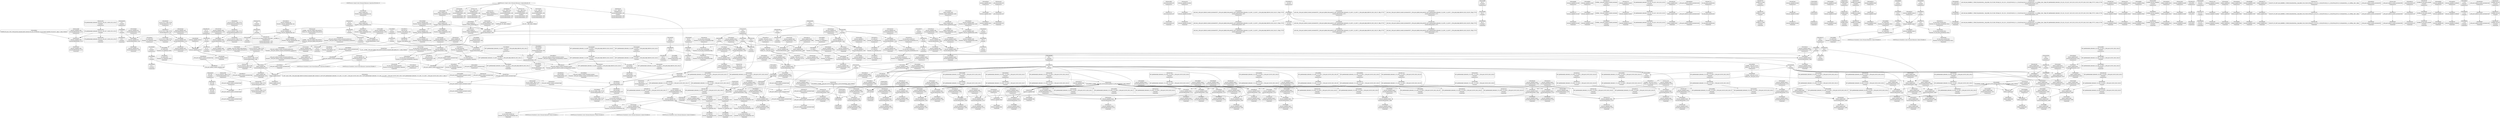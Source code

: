 digraph {
	CE0x3ea9de0 [shape=record,shape=Mrecord,label="{CE0x3ea9de0|i64*_getelementptr_inbounds_(_6_x_i64_,_6_x_i64_*___llvm_gcov_ctr142,_i64_0,_i64_5)|*Constant*|*SummSink*}"]
	CE0x3ea3e90 [shape=record,shape=Mrecord,label="{CE0x3ea3e90|cred_has_capability:entry}"]
	CE0x3f00b60 [shape=record,shape=Mrecord,label="{CE0x3f00b60|i64*_getelementptr_inbounds_(_21_x_i64_,_21_x_i64_*___llvm_gcov_ctr143,_i64_0,_i64_19)|*Constant*}"]
	CE0x3e9c6c0 [shape=record,shape=Mrecord,label="{CE0x3e9c6c0|_call_void_mcount()_#3}"]
	CE0x3eda380 [shape=record,shape=Mrecord,label="{CE0x3eda380|i64*_getelementptr_inbounds_(_21_x_i64_,_21_x_i64_*___llvm_gcov_ctr143,_i64_0,_i64_5)|*Constant*}"]
	CE0x3f050a0 [shape=record,shape=Mrecord,label="{CE0x3f050a0|cred_sid:tmp6|security/selinux/hooks.c,197|*SummSource*}"]
	CE0x3ebae20 [shape=record,shape=Mrecord,label="{CE0x3ebae20|cred_has_capability:audit|Function::cred_has_capability&Arg::audit::|*SummSource*}"]
	CE0x3ec3710 [shape=record,shape=Mrecord,label="{CE0x3ec3710|_call_void_mcount()_#3}"]
	CE0x3ea1810 [shape=record,shape=Mrecord,label="{CE0x3ea1810|cred_has_capability:call3|security/selinux/hooks.c,1573}"]
	CE0x3f133a0 [shape=record,shape=Mrecord,label="{CE0x3f133a0|i64*_getelementptr_inbounds_(_21_x_i64_,_21_x_i64_*___llvm_gcov_ctr143,_i64_0,_i64_0)|*Constant*|*SummSource*}"]
	CE0x3ef4970 [shape=record,shape=Mrecord,label="{CE0x3ef4970|i64_14|*Constant*|*SummSource*}"]
	CE0x3efee40 [shape=record,shape=Mrecord,label="{CE0x3efee40|cred_has_capability:tmp27|security/selinux/hooks.c,1583|*SummSource*}"]
	CE0x3eb4fa0 [shape=record,shape=Mrecord,label="{CE0x3eb4fa0|selinux_capable:tmp11|security/selinux/hooks.c,2012|*SummSource*}"]
	CE0x3efa1e0 [shape=record,shape=Mrecord,label="{CE0x3efa1e0|_ret_i32_%retval.0,_!dbg_!27732|security/selinux/include/avc.h,142}"]
	CE0x3eb7d70 [shape=record,shape=Mrecord,label="{CE0x3eb7d70|selinux_capable:cap|Function::selinux_capable&Arg::cap::|*SummSink*}"]
	CE0x3ef8b00 [shape=record,shape=Mrecord,label="{CE0x3ef8b00|avc_audit:tsid|Function::avc_audit&Arg::tsid::|*SummSource*}"]
	CE0x3ea3c30 [shape=record,shape=Mrecord,label="{CE0x3ea3c30|cred_has_capability:do.body4|*SummSource*}"]
	CE0x3e97af0 [shape=record,shape=Mrecord,label="{CE0x3e97af0|i32_0|*Constant*|*SummSource*}"]
	CE0x3eb8a10 [shape=record,shape=Mrecord,label="{CE0x3eb8a10|_call_void___llvm_gcov_indirect_counter_increment(i32*___llvm_gcov_global_state_pred145,_i64**_getelementptr_inbounds_(_3_x_i64*_,_3_x_i64*_*___llvm_gcda_edge_table144,_i64_0,_i64_1)),_!dbg_!27728|security/selinux/hooks.c,1567|*SummSink*}"]
	CE0x3ea4180 [shape=record,shape=Mrecord,label="{CE0x3ea4180|selinux_capable:cap|Function::selinux_capable&Arg::cap::}"]
	CE0x3ec9880 [shape=record,shape=Mrecord,label="{CE0x3ec9880|i64_12|*Constant*}"]
	CE0x3ea4030 [shape=record,shape=Mrecord,label="{CE0x3ea4030|cred_has_capability:do.cond|*SummSink*}"]
	CE0x3eac5c0 [shape=record,shape=Mrecord,label="{CE0x3eac5c0|cred_has_capability:sw.bb2|*SummSink*}"]
	CE0x3ef6140 [shape=record,shape=Mrecord,label="{CE0x3ef6140|cred_has_capability:tmp20|security/selinux/hooks.c,1580|*SummSink*}"]
	CE0x3eb89a0 [shape=record,shape=Mrecord,label="{CE0x3eb89a0|_call_void___llvm_gcov_indirect_counter_increment(i32*___llvm_gcov_global_state_pred145,_i64**_getelementptr_inbounds_(_3_x_i64*_,_3_x_i64*_*___llvm_gcda_edge_table144,_i64_0,_i64_1)),_!dbg_!27728|security/selinux/hooks.c,1567|*SummSource*}"]
	CE0x3ea7000 [shape=record,shape=Mrecord,label="{CE0x3ea7000|cred_has_capability:tmp4|security/selinux/hooks.c,1570|*SummSource*}"]
	CE0x3eb0c80 [shape=record,shape=Mrecord,label="{CE0x3eb0c80|i64_0|*Constant*|*SummSink*}"]
	CE0x3edf260 [shape=record,shape=Mrecord,label="{CE0x3edf260|cred_has_capability:tmp12|security/selinux/hooks.c,1575|*SummSource*}"]
	CE0x3e96b90 [shape=record,shape=Mrecord,label="{CE0x3e96b90|selinux_capable:cred|Function::selinux_capable&Arg::cred::}"]
	CE0x3eae680 [shape=record,shape=Mrecord,label="{CE0x3eae680|__llvm_gcov_indirect_counter_increment:tmp1|*SummSource*}"]
	CE0x3f01140 [shape=record,shape=Mrecord,label="{CE0x3f01140|i64*_getelementptr_inbounds_(_21_x_i64_,_21_x_i64_*___llvm_gcov_ctr143,_i64_0,_i64_19)|*Constant*|*SummSource*}"]
	CE0x3eba3f0 [shape=record,shape=Mrecord,label="{CE0x3eba3f0|cred_has_capability:type|security/selinux/hooks.c,1562}"]
	CE0x3eabf50 [shape=record,shape=Mrecord,label="{CE0x3eabf50|GLOBAL:__llvm_gcov_indirect_counter_increment|*Constant*}"]
	CE0x3e90270 [shape=record,shape=Mrecord,label="{CE0x3e90270|i64*_getelementptr_inbounds_(_6_x_i64_,_6_x_i64_*___llvm_gcov_ctr142,_i64_0,_i64_0)|*Constant*}"]
	CE0x3eb7470 [shape=record,shape=Mrecord,label="{CE0x3eb7470|cred_has_capability:if.end10|*SummSource*}"]
	CE0x3ee0cf0 [shape=record,shape=Mrecord,label="{CE0x3ee0cf0|i8*_getelementptr_inbounds_(_25_x_i8_,_25_x_i8_*_.str3,_i32_0,_i32_0)|*Constant*|*SummSource*}"]
	CE0x3f00340 [shape=record,shape=Mrecord,label="{CE0x3f00340|cred_has_capability:tmp29|security/selinux/hooks.c,1584|*SummSink*}"]
	CE0x3efeff0 [shape=record,shape=Mrecord,label="{CE0x3efeff0|cred_has_capability:tmp27|security/selinux/hooks.c,1583|*SummSink*}"]
	CE0x3f035e0 [shape=record,shape=Mrecord,label="{CE0x3f035e0|cred_has_capability:tmp32|security/selinux/hooks.c,1586|*SummSource*}"]
	CE0x3e82a50 [shape=record,shape=Mrecord,label="{CE0x3e82a50|selinux_capable:if.end|*SummSource*}"]
	CE0x3ea4ca0 [shape=record,shape=Mrecord,label="{CE0x3ea4ca0|i64*_getelementptr_inbounds_(_21_x_i64_,_21_x_i64_*___llvm_gcov_ctr143,_i64_0,_i64_4)|*Constant*|*SummSink*}"]
	CE0x3ebb550 [shape=record,shape=Mrecord,label="{CE0x3ebb550|__llvm_gcov_indirect_counter_increment:entry|*SummSource*}"]
	CE0x3ef15a0 [shape=record,shape=Mrecord,label="{CE0x3ef15a0|avc_has_perm_noaudit:entry}"]
	CE0x3ef7800 [shape=record,shape=Mrecord,label="{CE0x3ef7800|GLOBAL:avc_audit|*Constant*|*SummSink*}"]
	CE0x3ea02e0 [shape=record,shape=Mrecord,label="{CE0x3ea02e0|i64_1|*Constant*}"]
	CE0x3eb8580 [shape=record,shape=Mrecord,label="{CE0x3eb8580|cred_has_capability:cap|Function::cred_has_capability&Arg::cap::|*SummSink*}"]
	CE0x3f07c70 [shape=record,shape=Mrecord,label="{CE0x3f07c70|cred_has_capability:do.body|*SummSink*}"]
	CE0x3f03650 [shape=record,shape=Mrecord,label="{CE0x3f03650|cred_has_capability:tmp32|security/selinux/hooks.c,1586|*SummSink*}"]
	CE0x3f0fcb0 [shape=record,shape=Mrecord,label="{CE0x3f0fcb0|cred_sid:tmp4|*LoadInst*|security/selinux/hooks.c,196|*SummSink*}"]
	CE0x3ec9fe0 [shape=record,shape=Mrecord,label="{CE0x3ec9fe0|cred_has_capability:tmp10|security/selinux/hooks.c,1575}"]
	CE0x3ed4af0 [shape=record,shape=Mrecord,label="{CE0x3ed4af0|selinux_capable:tmp9|security/selinux/hooks.c,2011|*SummSink*}"]
	CE0x3eb9ae0 [shape=record,shape=Mrecord,label="{CE0x3eb9ae0|selinux_capable:tmp10|security/selinux/hooks.c,2012|*SummSource*}"]
	CE0x3e994a0 [shape=record,shape=Mrecord,label="{CE0x3e994a0|cred_has_capability:entry|*SummSource*}"]
	CE0x3f15fd0 [shape=record,shape=Mrecord,label="{CE0x3f15fd0|cred_sid:entry|*SummSource*}"]
	CE0x3eca770 [shape=record,shape=Mrecord,label="{CE0x3eca770|cred_has_capability:tmp11|security/selinux/hooks.c,1575|*SummSink*}"]
	CE0x3eda9b0 [shape=record,shape=Mrecord,label="{CE0x3eda9b0|cred_has_capability:do.end|*SummSource*}"]
	"CONST[source:0(mediator),value:0(static)][purpose:{operation}][SnkIdx:7]"
	CE0x3f025b0 [shape=record,shape=Mrecord,label="{CE0x3f025b0|cred_has_capability:retval.0}"]
	CE0x3ef9c40 [shape=record,shape=Mrecord,label="{CE0x3ef9c40|avc_audit:result|Function::avc_audit&Arg::result::|*SummSink*}"]
	CE0x3eaae00 [shape=record,shape=Mrecord,label="{CE0x3eaae00|cred_sid:tmp1|*SummSink*}"]
	CE0x3eb99e0 [shape=record,shape=Mrecord,label="{CE0x3eb99e0|selinux_capable:tmp10|security/selinux/hooks.c,2012|*SummSink*}"]
	CE0x3ec4630 [shape=record,shape=Mrecord,label="{CE0x3ec4630|GLOBAL:printk|*Constant*|*SummSink*}"]
	CE0x3ef59c0 [shape=record,shape=Mrecord,label="{CE0x3ef59c0|cred_has_capability:tmp19|security/selinux/hooks.c,1580}"]
	CE0x3eb8020 [shape=record,shape=Mrecord,label="{CE0x3eb8020|selinux_capable:tmp2|security/selinux/hooks.c,2008}"]
	CE0x3e82500 [shape=record,shape=Mrecord,label="{CE0x3e82500|GLOBAL:cap_capable|*Constant*|*SummSink*}"]
	CE0x3f13fb0 [shape=record,shape=Mrecord,label="{CE0x3f13fb0|i8*_getelementptr_inbounds_(_25_x_i8_,_25_x_i8_*_.str3,_i32_0,_i32_0)|*Constant*}"]
	CE0x3ea7bf0 [shape=record,shape=Mrecord,label="{CE0x3ea7bf0|_ret_i32_%retval.0,_!dbg_!27725|security/selinux/hooks.c,2012|*SummSource*}"]
	CE0x3ed8140 [shape=record,shape=Mrecord,label="{CE0x3ed8140|cred_has_capability:if.end|*SummSource*}"]
	CE0x3ecbdd0 [shape=record,shape=Mrecord,label="{CE0x3ecbdd0|__llvm_gcov_indirect_counter_increment:tmp6|*SummSink*}"]
	CE0x3f08830 [shape=record,shape=Mrecord,label="{CE0x3f08830|i64**_getelementptr_inbounds_(_3_x_i64*_,_3_x_i64*_*___llvm_gcda_edge_table144,_i64_0,_i64_1)|*Constant*|*SummSink*}"]
	CE0x3ef0f90 [shape=record,shape=Mrecord,label="{CE0x3ef0f90|cred_has_capability:call7|security/selinux/hooks.c,1579}"]
	CE0x3e9fe80 [shape=record,shape=Mrecord,label="{CE0x3e9fe80|selinux_capable:tmp7|security/selinux/hooks.c,2009|*SummSource*}"]
	CE0x3e9f4c0 [shape=record,shape=Mrecord,label="{CE0x3e9f4c0|selinux_capable:call1|security/selinux/hooks.c,2011|*SummSource*}"]
	CE0x3efb0c0 [shape=record,shape=Mrecord,label="{CE0x3efb0c0|cred_has_capability:tmp22|security/selinux/hooks.c,1582|*SummSink*}"]
	CE0x3f09570 [shape=record,shape=Mrecord,label="{CE0x3f09570|cred_sid:cred|Function::cred_sid&Arg::cred::|*SummSource*}"]
	CE0x3ea1f60 [shape=record,shape=Mrecord,label="{CE0x3ea1f60|_ret_void|*SummSink*}"]
	CE0x3ef26d0 [shape=record,shape=Mrecord,label="{CE0x3ef26d0|avc_has_perm_noaudit:tclass|Function::avc_has_perm_noaudit&Arg::tclass::|*SummSink*}"]
	CE0x3ea3820 [shape=record,shape=Mrecord,label="{CE0x3ea3820|i64_1|*Constant*|*SummSink*}"]
	CE0x3efafa0 [shape=record,shape=Mrecord,label="{CE0x3efafa0|i64_16|*Constant*|*SummSink*}"]
	CE0x3ebe6a0 [shape=record,shape=Mrecord,label="{CE0x3ebe6a0|avc_audit:entry}"]
	CE0x3f0f630 [shape=record,shape=Mrecord,label="{CE0x3f0f630|cred_sid:security|security/selinux/hooks.c,196}"]
	CE0x3eb5b90 [shape=record,shape=Mrecord,label="{CE0x3eb5b90|i64**_getelementptr_inbounds_(_3_x_i64*_,_3_x_i64*_*___llvm_gcda_edge_table144,_i64_0,_i64_0)|*Constant*|*SummSource*}"]
	CE0x3ea4a10 [shape=record,shape=Mrecord,label="{CE0x3ea4a10|cred_has_capability:shl|security/selinux/hooks.c,1559}"]
	CE0x3f13c90 [shape=record,shape=Mrecord,label="{CE0x3f13c90|_call_void_asm_sideeffect_1:_09ud2_0A.pushsection___bug_table,_22a_22_0A2:_09.long_1b_-_2b,_$_0:c_-_2b_0A_09.word_$_1:c_,_0_0A_09.org_2b+$_2:c_0A.popsection_,_i,i,i,_dirflag_,_fpsr_,_flags_(i8*_getelementptr_inbounds_(_25_x_i8_,_25_x_i8_*_.str3,_i32_0,_i32_0),_i32_1575,_i64_12)_#3,_!dbg_!27737,_!srcloc_!27740|security/selinux/hooks.c,1575|*SummSource*}"]
	CE0x3ef5620 [shape=record,shape=Mrecord,label="{CE0x3ef5620|GLOBAL:__llvm_gcov_ctr143|Global_var:__llvm_gcov_ctr143|*SummSink*}"]
	CE0x3eb0c10 [shape=record,shape=Mrecord,label="{CE0x3eb0c10|i64_0|*Constant*|*SummSource*}"]
	CE0x3e823a0 [shape=record,shape=Mrecord,label="{CE0x3e823a0|selinux_capable:tmp|*SummSource*}"]
	CE0x3edad90 [shape=record,shape=Mrecord,label="{CE0x3edad90|_call_void___llvm_gcov_indirect_counter_increment(i32*___llvm_gcov_global_state_pred145,_i64**_getelementptr_inbounds_(_3_x_i64*_,_3_x_i64*_*___llvm_gcda_edge_table144,_i64_0,_i64_2)),_!dbg_!27732|security/selinux/hooks.c,1570}"]
	CE0x3ef93e0 [shape=record,shape=Mrecord,label="{CE0x3ef93e0|avc_audit:requested|Function::avc_audit&Arg::requested::|*SummSink*}"]
	CE0x3f075b0 [shape=record,shape=Mrecord,label="{CE0x3f075b0|cred_has_capability:if.then9|*SummSink*}"]
	CE0x3ef1710 [shape=record,shape=Mrecord,label="{CE0x3ef1710|avc_has_perm_noaudit:entry|*SummSource*}"]
	CE0x3eb9450 [shape=record,shape=Mrecord,label="{CE0x3eb9450|_call_void___llvm_gcov_indirect_counter_increment(i32*___llvm_gcov_global_state_pred145,_i64**_getelementptr_inbounds_(_3_x_i64*_,_3_x_i64*_*___llvm_gcda_edge_table144,_i64_0,_i64_0)),_!dbg_!27734|security/selinux/hooks.c,1574|*SummSource*}"]
	CE0x3e9df30 [shape=record,shape=Mrecord,label="{CE0x3e9df30|i64*_getelementptr_inbounds_(_21_x_i64_,_21_x_i64_*___llvm_gcov_ctr143,_i64_0,_i64_7)|*Constant*|*SummSink*}"]
	CE0x3ef8e80 [shape=record,shape=Mrecord,label="{CE0x3ef8e80|avc_audit:tclass|Function::avc_audit&Arg::tclass::|*SummSource*}"]
	CE0x3f04ec0 [shape=record,shape=Mrecord,label="{CE0x3f04ec0|cred_sid:tmp6|security/selinux/hooks.c,197}"]
	CE0x3eac6f0 [shape=record,shape=Mrecord,label="{CE0x3eac6f0|cred_has_capability:return}"]
	CE0x3e97ba0 [shape=record,shape=Mrecord,label="{CE0x3e97ba0|selinux_capable:tmp3|security/selinux/hooks.c,2008|*SummSink*}"]
	CE0x3ef7320 [shape=record,shape=Mrecord,label="{CE0x3ef7320|GLOBAL:avc_audit|*Constant*|*SummSource*}"]
	CE0x3eef6b0 [shape=record,shape=Mrecord,label="{CE0x3eef6b0|i64*_getelementptr_inbounds_(_21_x_i64_,_21_x_i64_*___llvm_gcov_ctr143,_i64_0,_i64_12)|*Constant*|*SummSink*}"]
	CE0x3ef4170 [shape=record,shape=Mrecord,label="{CE0x3ef4170|cred_has_capability:cmp|security/selinux/hooks.c,1580}"]
	CE0x3ee14a0 [shape=record,shape=Mrecord,label="{CE0x3ee14a0|i64*_getelementptr_inbounds_(_21_x_i64_,_21_x_i64_*___llvm_gcov_ctr143,_i64_0,_i64_8)|*Constant*|*SummSink*}"]
	CE0x3ef8880 [shape=record,shape=Mrecord,label="{CE0x3ef8880|avc_audit:ssid|Function::avc_audit&Arg::ssid::|*SummSink*}"]
	CE0x3ef9220 [shape=record,shape=Mrecord,label="{CE0x3ef9220|avc_audit:requested|Function::avc_audit&Arg::requested::|*SummSource*}"]
	CE0x3ea2480 [shape=record,shape=Mrecord,label="{CE0x3ea2480|i64*_getelementptr_inbounds_(_21_x_i64_,_21_x_i64_*___llvm_gcov_ctr143,_i64_0,_i64_4)|*Constant*|*SummSource*}"]
	CE0x3e82e00 [shape=record,shape=Mrecord,label="{CE0x3e82e00|i64_1|*Constant*}"]
	CE0x3ed6ea0 [shape=record,shape=Mrecord,label="{CE0x3ed6ea0|cred_has_capability:if.then}"]
	"CONST[source:0(mediator),value:2(dynamic)][purpose:{subject}][SnkIdx:0]"
	CE0x3effb00 [shape=record,shape=Mrecord,label="{CE0x3effb00|cred_has_capability:tmp28|security/selinux/hooks.c,1584|*SummSource*}"]
	CE0x3ef9980 [shape=record,shape=Mrecord,label="{CE0x3ef9980|avc_audit:result|Function::avc_audit&Arg::result::}"]
	CE0x3eedb40 [shape=record,shape=Mrecord,label="{CE0x3eedb40|i64*_getelementptr_inbounds_(_21_x_i64_,_21_x_i64_*___llvm_gcov_ctr143,_i64_0,_i64_11)|*Constant*|*SummSource*}"]
	CE0x3ea35e0 [shape=record,shape=Mrecord,label="{CE0x3ea35e0|i8_3|*Constant*}"]
	CE0x3ea3dd0 [shape=record,shape=Mrecord,label="{CE0x3ea3dd0|GLOBAL:cred_has_capability|*Constant*|*SummSource*}"]
	CE0x3ebe0e0 [shape=record,shape=Mrecord,label="{CE0x3ebe0e0|cred_has_capability:cap1|security/selinux/hooks.c,1563|*SummSource*}"]
	CE0x3f082f0 [shape=record,shape=Mrecord,label="{CE0x3f082f0|i64**_getelementptr_inbounds_(_3_x_i64*_,_3_x_i64*_*___llvm_gcda_edge_table144,_i64_0,_i64_1)|*Constant*}"]
	CE0x3eda210 [shape=record,shape=Mrecord,label="{CE0x3eda210|i64*_getelementptr_inbounds_(_21_x_i64_,_21_x_i64_*___llvm_gcov_ctr143,_i64_0,_i64_5)|*Constant*|*SummSource*}"]
	CE0x3e99300 [shape=record,shape=Mrecord,label="{CE0x3e99300|selinux_capable:ns|Function::selinux_capable&Arg::ns::}"]
	CE0x3ea2260 [shape=record,shape=Mrecord,label="{CE0x3ea2260|i64*_getelementptr_inbounds_(_21_x_i64_,_21_x_i64_*___llvm_gcov_ctr143,_i64_0,_i64_4)|*Constant*}"]
	CE0x3ed15c0 [shape=record,shape=Mrecord,label="{CE0x3ed15c0|selinux_capable:tmp8|security/selinux/hooks.c,2011|*SummSink*}"]
	CE0x3ef3880 [shape=record,shape=Mrecord,label="{CE0x3ef3880|avc_has_perm_noaudit:avd|Function::avc_has_perm_noaudit&Arg::avd::|*SummSink*}"]
	CE0x3e98960 [shape=record,shape=Mrecord,label="{CE0x3e98960|selinux_capable:return}"]
	CE0x3efbae0 [shape=record,shape=Mrecord,label="{CE0x3efbae0|cred_has_capability:tmp22|security/selinux/hooks.c,1582|*SummSource*}"]
	CE0x3e98330 [shape=record,shape=Mrecord,label="{CE0x3e98330|selinux_capable:return|*SummSource*}"]
	CE0x3eb8510 [shape=record,shape=Mrecord,label="{CE0x3eb8510|cred_has_capability:cap|Function::cred_has_capability&Arg::cap::|*SummSource*}"]
	CE0x3ea04e0 [shape=record,shape=Mrecord,label="{CE0x3ea04e0|cred_has_capability:tmp|*SummSink*}"]
	CE0x3efeb10 [shape=record,shape=Mrecord,label="{CE0x3efeb10|cred_has_capability:tmp27|security/selinux/hooks.c,1583}"]
	CE0x3e9d930 [shape=record,shape=Mrecord,label="{CE0x3e9d930|i64*_getelementptr_inbounds_(_21_x_i64_,_21_x_i64_*___llvm_gcov_ctr143,_i64_0,_i64_7)|*Constant*}"]
	CE0x3eb4390 [shape=record,shape=Mrecord,label="{CE0x3eb4390|selinux_capable:tmp5|security/selinux/hooks.c,2008}"]
	CE0x3ea0880 [shape=record,shape=Mrecord,label="{CE0x3ea0880|i32_0|*Constant*}"]
	CE0x3f03570 [shape=record,shape=Mrecord,label="{CE0x3f03570|i64*_getelementptr_inbounds_(_21_x_i64_,_21_x_i64_*___llvm_gcov_ctr143,_i64_0,_i64_20)|*Constant*|*SummSink*}"]
	CE0x3eb66b0 [shape=record,shape=Mrecord,label="{CE0x3eb66b0|selinux_capable:cred|Function::selinux_capable&Arg::cred::|*SummSink*}"]
	CE0x3ec99a0 [shape=record,shape=Mrecord,label="{CE0x3ec99a0|i64_12|*Constant*|*SummSink*}"]
	CE0x3eafe20 [shape=record,shape=Mrecord,label="{CE0x3eafe20|__llvm_gcov_indirect_counter_increment:tmp5}"]
	CE0x3ecf030 [shape=record,shape=Mrecord,label="{CE0x3ecf030|i64*_getelementptr_inbounds_(_6_x_i64_,_6_x_i64_*___llvm_gcov_ctr142,_i64_0,_i64_4)|*Constant*}"]
	CE0x3effb70 [shape=record,shape=Mrecord,label="{CE0x3effb70|cred_has_capability:tmp28|security/selinux/hooks.c,1584|*SummSink*}"]
	CE0x3ec2400 [shape=record,shape=Mrecord,label="{CE0x3ec2400|cred_has_capability:do.end6|*SummSource*}"]
	CE0x3ea1580 [shape=record,shape=Mrecord,label="{CE0x3ea1580|cred_has_capability:tmp7|security/selinux/hooks.c,1574|*SummSink*}"]
	CE0x3eefdb0 [shape=record,shape=Mrecord,label="{CE0x3eefdb0|cred_has_capability:tmp17|security/selinux/hooks.c,1576|*SummSource*}"]
	"CONST[source:0(mediator),value:2(dynamic)][purpose:{object}][SnkIdx:2]"
	CE0x3ea0100 [shape=record,shape=Mrecord,label="{CE0x3ea0100|cred_sid:tmp|*SummSink*}"]
	CE0x3ede800 [shape=record,shape=Mrecord,label="{CE0x3ede800|i64*_getelementptr_inbounds_(_21_x_i64_,_21_x_i64_*___llvm_gcov_ctr143,_i64_0,_i64_9)|*Constant*|*SummSource*}"]
	CE0x3f018f0 [shape=record,shape=Mrecord,label="{CE0x3f018f0|cred_has_capability:tmp31|security/selinux/hooks.c,1585|*SummSource*}"]
	CE0x3ea2790 [shape=record,shape=Mrecord,label="{CE0x3ea2790|_ret_i32_%retval.0,_!dbg_!27765|security/selinux/hooks.c,1586|*SummSink*}"]
	CE0x3ec9cb0 [shape=record,shape=Mrecord,label="{CE0x3ec9cb0|i64*_getelementptr_inbounds_(_21_x_i64_,_21_x_i64_*___llvm_gcov_ctr143,_i64_0,_i64_8)|*Constant*|*SummSource*}"]
	CE0x3eca2e0 [shape=record,shape=Mrecord,label="{CE0x3eca2e0|cred_has_capability:tmp10|security/selinux/hooks.c,1575|*SummSink*}"]
	CE0x3ec3b20 [shape=record,shape=Mrecord,label="{CE0x3ec3b20|cred_has_capability:call3|security/selinux/hooks.c,1573|*SummSink*}"]
	CE0x3ebb740 [shape=record,shape=Mrecord,label="{CE0x3ebb740|__llvm_gcov_indirect_counter_increment:predecessor|Function::__llvm_gcov_indirect_counter_increment&Arg::predecessor::|*SummSource*}"]
	CE0x3ef5510 [shape=record,shape=Mrecord,label="{CE0x3ef5510|GLOBAL:__llvm_gcov_ctr143|Global_var:__llvm_gcov_ctr143|*SummSource*}"]
	CE0x3ea0d60 [shape=record,shape=Mrecord,label="{CE0x3ea0d60|_ret_i32_%tmp6,_!dbg_!27716|security/selinux/hooks.c,197|*SummSource*}"]
	CE0x3ea56d0 [shape=record,shape=Mrecord,label="{CE0x3ea56d0|i32_1|*Constant*|*SummSource*}"]
	CE0x3f114c0 [shape=record,shape=Mrecord,label="{CE0x3f114c0|cred_sid:tmp}"]
	CE0x3f0eb10 [shape=record,shape=Mrecord,label="{CE0x3f0eb10|cred_has_capability:tmp6|security/selinux/hooks.c,1574|*SummSink*}"]
	CE0x3ebdfe0 [shape=record,shape=Mrecord,label="{CE0x3ebdfe0|i32_5|*Constant*}"]
	CE0x3e99040 [shape=record,shape=Mrecord,label="{CE0x3e99040|selinux_capable:tobool|security/selinux/hooks.c,2008|*SummSink*}"]
	CE0x3e9f0a0 [shape=record,shape=Mrecord,label="{CE0x3e9f0a0|GLOBAL:__llvm_gcov_ctr142|Global_var:__llvm_gcov_ctr142|*SummSource*}"]
	CE0x3ef4f30 [shape=record,shape=Mrecord,label="{CE0x3ef4f30|i64_0|*Constant*}"]
	CE0x3f01aa0 [shape=record,shape=Mrecord,label="{CE0x3f01aa0|cred_has_capability:tmp31|security/selinux/hooks.c,1585|*SummSink*}"]
	CE0x3ef0660 [shape=record,shape=Mrecord,label="{CE0x3ef0660|i16_47|*Constant*}"]
	CE0x3ef3ca0 [shape=record,shape=Mrecord,label="{CE0x3ef3ca0|cred_has_capability:cmp|security/selinux/hooks.c,1580|*SummSource*}"]
	CE0x3f042a0 [shape=record,shape=Mrecord,label="{CE0x3f042a0|cred_sid:bb|*SummSink*}"]
	CE0x3eb8e80 [shape=record,shape=Mrecord,label="{CE0x3eb8e80|cred_has_capability:shr|security/selinux/hooks.c,1565|*SummSource*}"]
	CE0x3ecbc70 [shape=record,shape=Mrecord,label="{CE0x3ecbc70|__llvm_gcov_indirect_counter_increment:tmp6|*SummSource*}"]
	CE0x3ea2670 [shape=record,shape=Mrecord,label="{CE0x3ea2670|GLOBAL:cap_capable|*Constant*|*SummSource*}"]
	CE0x3f13550 [shape=record,shape=Mrecord,label="{CE0x3f13550|i64*_getelementptr_inbounds_(_21_x_i64_,_21_x_i64_*___llvm_gcov_ctr143,_i64_0,_i64_0)|*Constant*|*SummSink*}"]
	CE0x3edfe90 [shape=record,shape=Mrecord,label="{CE0x3edfe90|cred_has_capability:tmp14|security/selinux/hooks.c,1575}"]
	CE0x3f13630 [shape=record,shape=Mrecord,label="{CE0x3f13630|COLLAPSED:_GCMRE___llvm_gcov_ctr143_internal_global_21_x_i64_zeroinitializer:_elem_0:default:}"]
	CE0x3efbe20 [shape=record,shape=Mrecord,label="{CE0x3efbe20|cred_has_capability:tmp23|security/selinux/hooks.c,1582}"]
	CE0x3f07d80 [shape=record,shape=Mrecord,label="{CE0x3f07d80|cred_has_capability:if.then9}"]
	CE0x3eab670 [shape=record,shape=Mrecord,label="{CE0x3eab670|cred_has_capability:tmp4|security/selinux/hooks.c,1570}"]
	CE0x3f00ca0 [shape=record,shape=Mrecord,label="{CE0x3f00ca0|cred_has_capability:tmp30|security/selinux/hooks.c,1585}"]
	CE0x3ec96e0 [shape=record,shape=Mrecord,label="{CE0x3ec96e0|i32_1575|*Constant*|*SummSink*}"]
	"CONST[source:0(mediator),value:2(dynamic)][purpose:{subject}][SnkIdx:4]"
	CE0x3e9c610 [shape=record,shape=Mrecord,label="{CE0x3e9c610|cred_has_capability:call|security/selinux/hooks.c,1558|*SummSource*}"]
	CE0x3eafcc0 [shape=record,shape=Mrecord,label="{CE0x3eafcc0|i64*_null|*Constant*|*SummSink*}"]
	CE0x3ea5580 [shape=record,shape=Mrecord,label="{CE0x3ea5580|cred_has_capability:tmp1|*SummSink*}"]
	CE0x3eb9770 [shape=record,shape=Mrecord,label="{CE0x3eb9770|i64*_getelementptr_inbounds_(_21_x_i64_,_21_x_i64_*___llvm_gcov_ctr143,_i64_0,_i64_6)|*Constant*}"]
	CE0x3eb1bb0 [shape=record,shape=Mrecord,label="{CE0x3eb1bb0|cred_has_capability:tmp8|security/selinux/hooks.c,1575}"]
	CE0x3ef0300 [shape=record,shape=Mrecord,label="{CE0x3ef0300|i16_4|*Constant*|*SummSource*}"]
	CE0x3ec9390 [shape=record,shape=Mrecord,label="{CE0x3ec9390|i32_1575|*Constant*|*SummSource*}"]
	CE0x3ef8d90 [shape=record,shape=Mrecord,label="{CE0x3ef8d90|avc_audit:tclass|Function::avc_audit&Arg::tclass::}"]
	CE0x3ef6cc0 [shape=record,shape=Mrecord,label="{CE0x3ef6cc0|cred_has_capability:call8|security/selinux/hooks.c,1581}"]
	CE0x3eff400 [shape=record,shape=Mrecord,label="{CE0x3eff400|i64*_getelementptr_inbounds_(_21_x_i64_,_21_x_i64_*___llvm_gcov_ctr143,_i64_0,_i64_18)|*Constant*}"]
	CE0x3f06370 [shape=record,shape=Mrecord,label="{CE0x3f06370|__llvm_gcov_indirect_counter_increment:tmp|*SummSink*}"]
	CE0x3ea0ec0 [shape=record,shape=Mrecord,label="{CE0x3ea0ec0|_ret_i32_%tmp6,_!dbg_!27716|security/selinux/hooks.c,197|*SummSink*}"]
	CE0x3edf1f0 [shape=record,shape=Mrecord,label="{CE0x3edf1f0|cred_has_capability:tmp12|security/selinux/hooks.c,1575}"]
	CE0x3eedbf0 [shape=record,shape=Mrecord,label="{CE0x3eedbf0|i64*_getelementptr_inbounds_(_21_x_i64_,_21_x_i64_*___llvm_gcov_ctr143,_i64_0,_i64_11)|*Constant*|*SummSink*}"]
	CE0x3ef2390 [shape=record,shape=Mrecord,label="{CE0x3ef2390|avc_has_perm_noaudit:tsid|Function::avc_has_perm_noaudit&Arg::tsid::|*SummSink*}"]
	CE0x3ef5c40 [shape=record,shape=Mrecord,label="{CE0x3ef5c40|cred_has_capability:tmp19|security/selinux/hooks.c,1580|*SummSource*}"]
	CE0x3eb9600 [shape=record,shape=Mrecord,label="{CE0x3eb9600|i64*_getelementptr_inbounds_(_21_x_i64_,_21_x_i64_*___llvm_gcov_ctr143,_i64_0,_i64_6)|*Constant*|*SummSource*}"]
	CE0x3e830c0 [shape=record,shape=Mrecord,label="{CE0x3e830c0|selinux_capable:tmp|*SummSink*}"]
	CE0x3f11530 [shape=record,shape=Mrecord,label="{CE0x3f11530|cred_has_capability:sw.epilog|*SummSource*}"]
	CE0x3edae00 [shape=record,shape=Mrecord,label="{CE0x3edae00|cred_has_capability:tmp3|security/selinux/hooks.c,1567}"]
	CE0x3ef3a40 [shape=record,shape=Mrecord,label="{CE0x3ef3a40|_ret_i32_%rc.0,_!dbg_!27793|security/selinux/avc.c,744|*SummSource*}"]
	CE0x3ea65a0 [shape=record,shape=Mrecord,label="{CE0x3ea65a0|_call_void___llvm_gcov_indirect_counter_increment(i32*___llvm_gcov_global_state_pred145,_i64**_getelementptr_inbounds_(_3_x_i64*_,_3_x_i64*_*___llvm_gcda_edge_table144,_i64_0,_i64_1)),_!dbg_!27728|security/selinux/hooks.c,1567}"]
	CE0x3ebe230 [shape=record,shape=Mrecord,label="{CE0x3ebe230|cred_has_capability:cap1|security/selinux/hooks.c,1563|*SummSink*}"]
	CE0x3eb5110 [shape=record,shape=Mrecord,label="{CE0x3eb5110|selinux_capable:tmp11|security/selinux/hooks.c,2012|*SummSink*}"]
	CE0x3ef47d0 [shape=record,shape=Mrecord,label="{CE0x3ef47d0|i64_14|*Constant*}"]
	CE0x3eff540 [shape=record,shape=Mrecord,label="{CE0x3eff540|cred_has_capability:tmp28|security/selinux/hooks.c,1584}"]
	CE0x3eed670 [shape=record,shape=Mrecord,label="{CE0x3eed670|i64*_null|*Constant*}"]
	CE0x3eff9e0 [shape=record,shape=Mrecord,label="{CE0x3eff9e0|i64*_getelementptr_inbounds_(_21_x_i64_,_21_x_i64_*___llvm_gcov_ctr143,_i64_0,_i64_18)|*Constant*|*SummSource*}"]
	CE0x3ed0340 [shape=record,shape=Mrecord,label="{CE0x3ed0340|selinux_capable:tmp8|security/selinux/hooks.c,2011}"]
	CE0x3e83430 [shape=record,shape=Mrecord,label="{CE0x3e83430|selinux_capable:bb|*SummSink*}"]
	CE0x3f09d80 [shape=record,shape=Mrecord,label="{CE0x3f09d80|i32_-1|*Constant*|*SummSource*}"]
	CE0x3e97360 [shape=record,shape=Mrecord,label="{CE0x3e97360|selinux_capable:tmp1|*SummSink*}"]
	CE0x3ed3980 [shape=record,shape=Mrecord,label="{CE0x3ed3980|selinux_capable:tmp9|security/selinux/hooks.c,2011|*SummSource*}"]
	CE0x3eb0560 [shape=record,shape=Mrecord,label="{CE0x3eb0560|__llvm_gcov_indirect_counter_increment:tmp6}"]
	CE0x3e995d0 [shape=record,shape=Mrecord,label="{CE0x3e995d0|cred_has_capability:cred|Function::cred_has_capability&Arg::cred::}"]
	CE0x3ec6080 [shape=record,shape=Mrecord,label="{CE0x3ec6080|cred_has_capability:tmp25|security/selinux/hooks.c,1582|*SummSink*}"]
	CE0x3ef4060 [shape=record,shape=Mrecord,label="{CE0x3ef4060|i64_13|*Constant*}"]
	CE0x3ef6b10 [shape=record,shape=Mrecord,label="{CE0x3ef6b10|cred_has_capability:tmp21|security/selinux/hooks.c,1580|*SummSink*}"]
	CE0x3eb1fd0 [shape=record,shape=Mrecord,label="{CE0x3eb1fd0|_call_void_asm_sideeffect_1:_09ud2_0A.pushsection___bug_table,_22a_22_0A2:_09.long_1b_-_2b,_$_0:c_-_2b_0A_09.word_$_1:c_,_0_0A_09.org_2b+$_2:c_0A.popsection_,_i,i,i,_dirflag_,_fpsr_,_flags_(i8*_getelementptr_inbounds_(_25_x_i8_,_25_x_i8_*_.str3,_i32_0,_i32_0),_i32_1575,_i64_12)_#3,_!dbg_!27737,_!srcloc_!27740|security/selinux/hooks.c,1575}"]
	CE0x3ef1ec0 [shape=record,shape=Mrecord,label="{CE0x3ef1ec0|avc_has_perm_noaudit:ssid|Function::avc_has_perm_noaudit&Arg::ssid::|*SummSink*}"]
	CE0x3e9da50 [shape=record,shape=Mrecord,label="{CE0x3e9da50|i64*_getelementptr_inbounds_(_21_x_i64_,_21_x_i64_*___llvm_gcov_ctr143,_i64_0,_i64_7)|*Constant*|*SummSource*}"]
	CE0x3ebea80 [shape=record,shape=Mrecord,label="{CE0x3ebea80|avc_audit:entry|*SummSink*}"]
	CE0x3efe780 [shape=record,shape=Mrecord,label="{CE0x3efe780|cred_has_capability:tmp26|security/selinux/hooks.c,1583|*SummSource*}"]
	CE0x53a21e0 [shape=record,shape=Mrecord,label="{CE0x53a21e0|i32_0|*Constant*}"]
	CE0x3efe000 [shape=record,shape=Mrecord,label="{CE0x3efe000|i64*_getelementptr_inbounds_(_21_x_i64_,_21_x_i64_*___llvm_gcov_ctr143,_i64_0,_i64_17)|*Constant*}"]
	CE0x3f02250 [shape=record,shape=Mrecord,label="{CE0x3f02250|i32_-22|*Constant*|*SummSource*}"]
	CE0x3f12870 [shape=record,shape=Mrecord,label="{CE0x3f12870|cred_sid:tmp2}"]
	CE0x3f07ba0 [shape=record,shape=Mrecord,label="{CE0x3f07ba0|cred_has_capability:do.body|*SummSource*}"]
	CE0x3e968d0 [shape=record,shape=Mrecord,label="{CE0x3e968d0|selinux_capable:tmp1|*SummSource*}"]
	CE0x3e962d0 [shape=record,shape=Mrecord,label="{CE0x3e962d0|selinux_capable:if.then|*SummSource*}"]
	CE0x3ef10e0 [shape=record,shape=Mrecord,label="{CE0x3ef10e0|cred_has_capability:call7|security/selinux/hooks.c,1579|*SummSource*}"]
	CE0x5dfead0 [shape=record,shape=Mrecord,label="{CE0x5dfead0|selinux_capable:tmp4|security/selinux/hooks.c,2008|*SummSource*}"]
	CE0x3ecada0 [shape=record,shape=Mrecord,label="{CE0x3ecada0|i32_22|*Constant*|*SummSink*}"]
	CE0x3e9cea0 [shape=record,shape=Mrecord,label="{CE0x3e9cea0|cred_has_capability:ad|security/selinux/hooks.c, 1555|*SummSource*}"]
	CE0x3f088a0 [shape=record,shape=Mrecord,label="{CE0x3f088a0|__llvm_gcov_indirect_counter_increment:counters|Function::__llvm_gcov_indirect_counter_increment&Arg::counters::|*SummSink*}"]
	CE0x5548e10 [shape=record,shape=Mrecord,label="{CE0x5548e10|selinux_capable:tmp6|security/selinux/hooks.c,2009}"]
	CE0x3ed1450 [shape=record,shape=Mrecord,label="{CE0x3ed1450|selinux_capable:tmp8|security/selinux/hooks.c,2011|*SummSource*}"]
	CE0x3ef0b50 [shape=record,shape=Mrecord,label="{CE0x3ef0b50|cred_has_capability:sclass.0}"]
	CE0x3edaa50 [shape=record,shape=Mrecord,label="{CE0x3edaa50|cred_has_capability:do.end|*SummSink*}"]
	CE0x3ef8c60 [shape=record,shape=Mrecord,label="{CE0x3ef8c60|avc_audit:tsid|Function::avc_audit&Arg::tsid::|*SummSink*}"]
	CE0x3ef09d0 [shape=record,shape=Mrecord,label="{CE0x3ef09d0|i16_47|*Constant*|*SummSource*}"]
	CE0x3ef21d0 [shape=record,shape=Mrecord,label="{CE0x3ef21d0|avc_has_perm_noaudit:tsid|Function::avc_has_perm_noaudit&Arg::tsid::|*SummSource*}"]
	CE0x3ef0a80 [shape=record,shape=Mrecord,label="{CE0x3ef0a80|i16_47|*Constant*|*SummSink*}"]
	CE0x3eac9d0 [shape=record,shape=Mrecord,label="{CE0x3eac9d0|i32_0|*Constant*}"]
	CE0x3f152f0 [shape=record,shape=Mrecord,label="{CE0x3f152f0|COLLAPSED:_GCMRE___llvm_gcov_ctr131_internal_global_2_x_i64_zeroinitializer:_elem_0:default:}"]
	"CONST[source:0(mediator),value:2(dynamic)][purpose:{object}][SnkIdx:5]"
	CE0x3f09bb0 [shape=record,shape=Mrecord,label="{CE0x3f09bb0|i32_-1|*Constant*}"]
	CE0x3e9e540 [shape=record,shape=Mrecord,label="{CE0x3e9e540|i64*_getelementptr_inbounds_(_6_x_i64_,_6_x_i64_*___llvm_gcov_ctr142,_i64_0,_i64_0)|*Constant*|*SummSink*}"]
	CE0x3eb21d0 [shape=record,shape=Mrecord,label="{CE0x3eb21d0|cred_has_capability:tmp9|security/selinux/hooks.c,1575|*SummSource*}"]
	CE0x3ea80e0 [shape=record,shape=Mrecord,label="{CE0x3ea80e0|cred_has_capability:avd|security/selinux/hooks.c, 1556}"]
	CE0x3eed780 [shape=record,shape=Mrecord,label="{CE0x3eed780|__llvm_gcov_indirect_counter_increment:counter}"]
	CE0x3effa90 [shape=record,shape=Mrecord,label="{CE0x3effa90|i64*_getelementptr_inbounds_(_21_x_i64_,_21_x_i64_*___llvm_gcov_ctr143,_i64_0,_i64_18)|*Constant*|*SummSink*}"]
	CE0x3e99430 [shape=record,shape=Mrecord,label="{CE0x3e99430|_ret_i32_%retval.0,_!dbg_!27765|security/selinux/hooks.c,1586}"]
	CE0x3e9d150 [shape=record,shape=Mrecord,label="{CE0x3e9d150|GLOBAL:__llvm_gcov_global_state_pred145|Global_var:__llvm_gcov_global_state_pred145}"]
	CE0x3ea9f20 [shape=record,shape=Mrecord,label="{CE0x3ea9f20|selinux_capable:tmp10|security/selinux/hooks.c,2012}"]
	CE0x3ec8c60 [shape=record,shape=Mrecord,label="{CE0x3ec8c60|__llvm_gcov_indirect_counter_increment:tmp3|*SummSink*}"]
	CE0x3ef3ab0 [shape=record,shape=Mrecord,label="{CE0x3ef3ab0|_ret_i32_%rc.0,_!dbg_!27793|security/selinux/avc.c,744|*SummSink*}"]
	CE0x3ed8210 [shape=record,shape=Mrecord,label="{CE0x3ed8210|cred_has_capability:if.end|*SummSink*}"]
	CE0x3ef9ae0 [shape=record,shape=Mrecord,label="{CE0x3ef9ae0|avc_audit:result|Function::avc_audit&Arg::result::|*SummSource*}"]
	CE0x3e9e880 [shape=record,shape=Mrecord,label="{CE0x3e9e880|cred_has_capability:do.cond|*SummSource*}"]
	CE0x3f0ac60 [shape=record,shape=Mrecord,label="{CE0x3f0ac60|cred_has_capability:sw.bb}"]
	CE0x3ec3c90 [shape=record,shape=Mrecord,label="{CE0x3ec3c90|i8*_getelementptr_inbounds_(_40_x_i8_,_40_x_i8_*_.str49,_i32_0,_i32_0)|*Constant*|*SummSource*}"]
	CE0x3ea7500 [shape=record,shape=Mrecord,label="{CE0x3ea7500|_call_void___llvm_gcov_indirect_counter_increment(i32*___llvm_gcov_global_state_pred145,_i64**_getelementptr_inbounds_(_3_x_i64*_,_3_x_i64*_*___llvm_gcda_edge_table144,_i64_0,_i64_0)),_!dbg_!27734|security/selinux/hooks.c,1574}"]
	CE0x3e91b20 [shape=record,shape=Mrecord,label="{CE0x3e91b20|selinux_capable:call|security/selinux/hooks.c,2007|*SummSink*}"]
	CE0x3ec24d0 [shape=record,shape=Mrecord,label="{CE0x3ec24d0|cred_has_capability:do.end6|*SummSink*}"]
	CE0x3e9b4b0 [shape=record,shape=Mrecord,label="{CE0x3e9b4b0|selinux_capable:entry|*SummSink*}"]
	CE0x3eed8b0 [shape=record,shape=Mrecord,label="{CE0x3eed8b0|__llvm_gcov_indirect_counter_increment:counter|*SummSource*}"]
	CE0x3ed5d90 [shape=record,shape=Mrecord,label="{CE0x3ed5d90|cred_has_capability:do.end6}"]
	CE0x3efa070 [shape=record,shape=Mrecord,label="{CE0x3efa070|avc_audit:a|Function::avc_audit&Arg::a::|*SummSink*}"]
	CE0x3f03e90 [shape=record,shape=Mrecord,label="{CE0x3f03e90|cred_has_capability:tmp33|security/selinux/hooks.c,1586|*SummSink*}"]
	CE0x3ea1410 [shape=record,shape=Mrecord,label="{CE0x3ea1410|cred_has_capability:tmp7|security/selinux/hooks.c,1574|*SummSource*}"]
	CE0x3ef4450 [shape=record,shape=Mrecord,label="{CE0x3ef4450|cred_has_capability:cmp|security/selinux/hooks.c,1580|*SummSink*}"]
	CE0x3f0fde0 [shape=record,shape=Mrecord,label="{CE0x3f0fde0|cred_sid:tmp5|security/selinux/hooks.c,196}"]
	CE0x3eb7540 [shape=record,shape=Mrecord,label="{CE0x3eb7540|cred_has_capability:if.end10|*SummSink*}"]
	CE0x3ebb4e0 [shape=record,shape=Mrecord,label="{CE0x3ebb4e0|__llvm_gcov_indirect_counter_increment:entry}"]
	CE0x3f095e0 [shape=record,shape=Mrecord,label="{CE0x3f095e0|cred_sid:cred|Function::cred_sid&Arg::cred::|*SummSink*}"]
	CE0x3ee11e0 [shape=record,shape=Mrecord,label="{CE0x3ee11e0|void_(i8*,_i32,_i64)*_asm_sideeffect_1:_09ud2_0A.pushsection___bug_table,_22a_22_0A2:_09.long_1b_-_2b,_$_0:c_-_2b_0A_09.word_$_1:c_,_0_0A_09.org_2b+$_2:c_0A.popsection_,_i,i,i,_dirflag_,_fpsr_,_flags_}"]
	CE0x3f11410 [shape=record,shape=Mrecord,label="{CE0x3f11410|4:_i32,_:_CRE_16,20_|*MultipleSource*|security/selinux/hooks.c,196|*LoadInst*|security/selinux/hooks.c,196|security/selinux/hooks.c,197}"]
	CE0x3ef3700 [shape=record,shape=Mrecord,label="{CE0x3ef3700|avc_has_perm_noaudit:avd|Function::avc_has_perm_noaudit&Arg::avd::|*SummSource*}"]
	CE0x3eedc60 [shape=record,shape=Mrecord,label="{CE0x3eedc60|cred_has_capability:tmp14|security/selinux/hooks.c,1575|*SummSource*}"]
	CE0x3ed1630 [shape=record,shape=Mrecord,label="{CE0x3ed1630|i64*_getelementptr_inbounds_(_6_x_i64_,_6_x_i64_*___llvm_gcov_ctr142,_i64_0,_i64_4)|*Constant*|*SummSource*}"]
	CE0x3ea3730 [shape=record,shape=Mrecord,label="{CE0x3ea3730|i8_3|*Constant*|*SummSource*}"]
	CE0x3ecf0a0 [shape=record,shape=Mrecord,label="{CE0x3ecf0a0|i64*_getelementptr_inbounds_(_6_x_i64_,_6_x_i64_*___llvm_gcov_ctr142,_i64_0,_i64_4)|*Constant*|*SummSink*}"]
	CE0x3edf570 [shape=record,shape=Mrecord,label="{CE0x3edf570|cred_has_capability:tmp12|security/selinux/hooks.c,1575|*SummSink*}"]
	CE0x3ef9d70 [shape=record,shape=Mrecord,label="{CE0x3ef9d70|avc_audit:a|Function::avc_audit&Arg::a::}"]
	CE0x3eb3970 [shape=record,shape=Mrecord,label="{CE0x3eb3970|selinux_capable:retval.0|*SummSink*}"]
	CE0x3ee0460 [shape=record,shape=Mrecord,label="{CE0x3ee0460|i64*_getelementptr_inbounds_(_21_x_i64_,_21_x_i64_*___llvm_gcov_ctr143,_i64_0,_i64_11)|*Constant*}"]
	CE0x3eb32e0 [shape=record,shape=Mrecord,label="{CE0x3eb32e0|cred_has_capability:tmp1}"]
	CE0x3f02de0 [shape=record,shape=Mrecord,label="{CE0x3f02de0|cred_has_capability:retval.0|*SummSink*}"]
	CE0x3eb4e60 [shape=record,shape=Mrecord,label="{CE0x3eb4e60|selinux_capable:tmp11|security/selinux/hooks.c,2012}"]
	CE0x3f043e0 [shape=record,shape=Mrecord,label="{CE0x3f043e0|i64*_getelementptr_inbounds_(_2_x_i64_,_2_x_i64_*___llvm_gcov_ctr131,_i64_0,_i64_0)|*Constant*}"]
	CE0x3ea76b0 [shape=record,shape=Mrecord,label="{CE0x3ea76b0|cred_has_capability:tmp5|security/selinux/hooks.c,1570|*SummSource*}"]
	CE0x3ea49a0 [shape=record,shape=Mrecord,label="{CE0x3ea49a0|cred_has_capability:and|security/selinux/hooks.c,1559|*SummSink*}"]
	CE0x3ea57d0 [shape=record,shape=Mrecord,label="{CE0x3ea57d0|i32_1|*Constant*|*SummSink*}"]
	CE0x3f12950 [shape=record,shape=Mrecord,label="{CE0x3f12950|cred_sid:tmp2|*SummSink*}"]
	CE0x3ebac70 [shape=record,shape=Mrecord,label="{CE0x3ebac70|cred_has_capability:audit|Function::cred_has_capability&Arg::audit::}"]
	"CONST[source:0(mediator),value:2(dynamic)][purpose:{object}][SnkIdx:6]"
	CE0x3ea5f60 [shape=record,shape=Mrecord,label="{CE0x3ea5f60|cred_has_capability:u|security/selinux/hooks.c,1563|*SummSource*}"]
	CE0x3eb2040 [shape=record,shape=Mrecord,label="{CE0x3eb2040|cred_has_capability:tmp9|security/selinux/hooks.c,1575}"]
	CE0x3e9b980 [shape=record,shape=Mrecord,label="{CE0x3e9b980|selinux_capable:cred|Function::selinux_capable&Arg::cred::|*SummSource*}"]
	CE0x3e9d420 [shape=record,shape=Mrecord,label="{CE0x3e9d420|cred_has_capability:return|*SummSink*}"]
	CE0x3eafc50 [shape=record,shape=Mrecord,label="{CE0x3eafc50|i64*_null|*Constant*|*SummSource*}"]
	CE0x3eedcd0 [shape=record,shape=Mrecord,label="{CE0x3eedcd0|cred_has_capability:tmp14|security/selinux/hooks.c,1575|*SummSink*}"]
	CE0x3eb6c40 [shape=record,shape=Mrecord,label="{CE0x3eb6c40|cred_has_capability:audit|Function::cred_has_capability&Arg::audit::|*SummSink*}"]
	CE0x3ea8860 [shape=record,shape=Mrecord,label="{CE0x3ea8860|i64*_getelementptr_inbounds_(_2_x_i64_,_2_x_i64_*___llvm_gcov_ctr131,_i64_0,_i64_1)|*Constant*}"]
	CE0x3e9c9f0 [shape=record,shape=Mrecord,label="{CE0x3e9c9f0|GLOBAL:__llvm_gcov_ctr142|Global_var:__llvm_gcov_ctr142}"]
	CE0x3f16110 [shape=record,shape=Mrecord,label="{CE0x3f16110|cred_sid:entry|*SummSink*}"]
	CE0x3ea9380 [shape=record,shape=Mrecord,label="{CE0x3ea9380|i64*_getelementptr_inbounds_(_2_x_i64_,_2_x_i64_*___llvm_gcov_ctr131,_i64_0,_i64_1)|*Constant*|*SummSink*}"]
	CE0x3ecb040 [shape=record,shape=Mrecord,label="{CE0x3ecb040|i32_31|*Constant*}"]
	CE0x3f10930 [shape=record,shape=Mrecord,label="{CE0x3f10930|cred_sid:sid|security/selinux/hooks.c,197|*SummSink*}"]
	CE0x3ea5d80 [shape=record,shape=Mrecord,label="{CE0x3ea5d80|i8_3|*Constant*|*SummSink*}"]
	CE0x3f0f7a0 [shape=record,shape=Mrecord,label="{CE0x3f0f7a0|cred_sid:security|security/selinux/hooks.c,196|*SummSink*}"]
	CE0x3e9d8c0 [shape=record,shape=Mrecord,label="{CE0x3e9d8c0|VOIDTB_TE_array:_GCE_.str49_private_unnamed_addr_constant_40_x_i8_c_013SELinux:_out_of_range_capability_%d_0A_00_,_align_1:_elem_0:default:}"]
	CE0x3f10e60 [shape=record,shape=Mrecord,label="{CE0x3f10e60|__llvm_gcov_indirect_counter_increment:bb}"]
	CE0x3ea4a80 [shape=record,shape=Mrecord,label="{CE0x3ea4a80|cred_has_capability:shl|security/selinux/hooks.c,1559|*SummSource*}"]
	CE0x3e98d80 [shape=record,shape=Mrecord,label="{CE0x3e98d80|COLLAPSED:_GCMRE___llvm_gcov_ctr142_internal_global_6_x_i64_zeroinitializer:_elem_0:default:}"]
	CE0x3f053d0 [shape=record,shape=Mrecord,label="{CE0x3f053d0|__llvm_gcov_indirect_counter_increment:bb4|*SummSink*}"]
	CE0x3f01260 [shape=record,shape=Mrecord,label="{CE0x3f01260|cred_has_capability:tmp30|security/selinux/hooks.c,1585|*SummSource*}"]
	CE0x3f01450 [shape=record,shape=Mrecord,label="{CE0x3f01450|i32_-22|*Constant*}"]
	CE0x3ea4740 [shape=record,shape=Mrecord,label="{CE0x3ea4740|selinux_capable:ns|Function::selinux_capable&Arg::ns::|*SummSource*}"]
	CE0x3ec3980 [shape=record,shape=Mrecord,label="{CE0x3ec3980|_call_void_mcount()_#3|*SummSource*}"]
	CE0x3ea8650 [shape=record,shape=Mrecord,label="{CE0x3ea8650|cred_sid:tmp1}"]
	CE0x3e9c8c0 [shape=record,shape=Mrecord,label="{CE0x3e9c8c0|selinux_capable:tmp2|security/selinux/hooks.c,2008|*SummSink*}"]
	"CONST[source:1(input),value:2(dynamic)][purpose:{operation}][SrcIdx:15]"
	CE0x3ea7310 [shape=record,shape=Mrecord,label="{CE0x3ea7310|cred_has_capability:tmp4|security/selinux/hooks.c,1570|*SummSink*}"]
	CE0x3efab30 [shape=record,shape=Mrecord,label="{CE0x3efab30|cred_has_capability:tobool|security/selinux/hooks.c,1582|*SummSource*}"]
	CE0x3edf740 [shape=record,shape=Mrecord,label="{CE0x3edf740|cred_has_capability:tmp13|security/selinux/hooks.c,1575}"]
	CE0x3efa3e0 [shape=record,shape=Mrecord,label="{CE0x3efa3e0|_ret_i32_%retval.0,_!dbg_!27732|security/selinux/include/avc.h,142|*SummSource*}"]
	CE0x3eb7390 [shape=record,shape=Mrecord,label="{CE0x3eb7390|cred_has_capability:if.end10}"]
	CE0x3eef720 [shape=record,shape=Mrecord,label="{CE0x3eef720|cred_has_capability:tmp16|security/selinux/hooks.c,1576|*SummSource*}"]
	CE0x3ef57d0 [shape=record,shape=Mrecord,label="{CE0x3ef57d0|GLOBAL:avc_audit|*Constant*}"]
	CE0x3f06090 [shape=record,shape=Mrecord,label="{CE0x3f06090|__llvm_gcov_indirect_counter_increment:tmp1}"]
	CE0x3e96780 [shape=record,shape=Mrecord,label="{CE0x3e96780|selinux_capable:audit|Function::selinux_capable&Arg::audit::|*SummSink*}"]
	CE0x3f07a90 [shape=record,shape=Mrecord,label="{CE0x3f07a90|cred_has_capability:do.body}"]
	CE0x3eeff60 [shape=record,shape=Mrecord,label="{CE0x3eeff60|cred_has_capability:tmp17|security/selinux/hooks.c,1576|*SummSink*}"]
	CE0x3eba1b0 [shape=record,shape=Mrecord,label="{CE0x3eba1b0|0:_i8,_8:_i32,_24:_%struct.selinux_audit_data*,_:_SCMRE_0,1_|*MultipleSource*|security/selinux/hooks.c, 1555|security/selinux/hooks.c,1562}"]
	CE0x3f096b0 [shape=record,shape=Mrecord,label="{CE0x3f096b0|_ret_i32_%tmp6,_!dbg_!27716|security/selinux/hooks.c,197}"]
	CE0x3ea5ef0 [shape=record,shape=Mrecord,label="{CE0x3ea5ef0|cred_has_capability:u|security/selinux/hooks.c,1563}"]
	CE0x3ea1130 [shape=record,shape=Mrecord,label="{CE0x3ea1130|i64_2|*Constant*}"]
	CE0x3f135c0 [shape=record,shape=Mrecord,label="{CE0x3f135c0|cred_has_capability:tmp}"]
	CE0x3ec41a0 [shape=record,shape=Mrecord,label="{CE0x3ec41a0|GLOBAL:printk|*Constant*}"]
	CE0x3ef1db0 [shape=record,shape=Mrecord,label="{CE0x3ef1db0|avc_has_perm_noaudit:ssid|Function::avc_has_perm_noaudit&Arg::ssid::|*SummSource*}"]
	CE0x3ef8fe0 [shape=record,shape=Mrecord,label="{CE0x3ef8fe0|avc_audit:tclass|Function::avc_audit&Arg::tclass::|*SummSink*}"]
	CE0x3f02900 [shape=record,shape=Mrecord,label="{CE0x3f02900|cred_has_capability:retval.0|*SummSource*}"]
	CE0x3e9b2c0 [shape=record,shape=Mrecord,label="{CE0x3e9b2c0|_call_void_mcount()_#3|*SummSource*}"]
	CE0x3efa4b0 [shape=record,shape=Mrecord,label="{CE0x3efa4b0|_ret_i32_%retval.0,_!dbg_!27732|security/selinux/include/avc.h,142|*SummSink*}"]
	CE0x3ec5a40 [shape=record,shape=Mrecord,label="{CE0x3ec5a40|cred_has_capability:tmp24|security/selinux/hooks.c,1582|*SummSource*}"]
	CE0x3ef1460 [shape=record,shape=Mrecord,label="{CE0x3ef1460|GLOBAL:avc_has_perm_noaudit|*Constant*|*SummSink*}"]
	CE0x3e9d1c0 [shape=record,shape=Mrecord,label="{CE0x3e9d1c0|cred_has_capability:ad|security/selinux/hooks.c, 1555}"]
	CE0x3ec3f20 [shape=record,shape=Mrecord,label="{CE0x3ec3f20|i8*_getelementptr_inbounds_(_40_x_i8_,_40_x_i8_*_.str49,_i32_0,_i32_0)|*Constant*|*SummSink*}"]
	CE0x3f11de0 [shape=record,shape=Mrecord,label="{CE0x3f11de0|cred_has_capability:tmp15|security/selinux/hooks.c,1575|*SummSink*}"]
	CE0x377c070 [shape=record,shape=Mrecord,label="{CE0x377c070|selinux_capable:tmp5|security/selinux/hooks.c,2008|*SummSink*}"]
	CE0x3f08630 [shape=record,shape=Mrecord,label="{CE0x3f08630|i64**_getelementptr_inbounds_(_3_x_i64*_,_3_x_i64*_*___llvm_gcda_edge_table144,_i64_0,_i64_1)|*Constant*|*SummSource*}"]
	CE0x3eae7e0 [shape=record,shape=Mrecord,label="{CE0x3eae7e0|__llvm_gcov_indirect_counter_increment:tmp1|*SummSink*}"]
	CE0x3eccda0 [shape=record,shape=Mrecord,label="{CE0x3eccda0|i64**_getelementptr_inbounds_(_3_x_i64*_,_3_x_i64*_*___llvm_gcda_edge_table144,_i64_0,_i64_0)|*Constant*}"]
	CE0x3f0f6d0 [shape=record,shape=Mrecord,label="{CE0x3f0f6d0|cred_sid:security|security/selinux/hooks.c,196|*SummSource*}"]
	CE0x3edb0b0 [shape=record,shape=Mrecord,label="{CE0x3edb0b0|cred_has_capability:tmp3|security/selinux/hooks.c,1567|*SummSink*}"]
	CE0x3ef9f40 [shape=record,shape=Mrecord,label="{CE0x3ef9f40|avc_audit:a|Function::avc_audit&Arg::a::|*SummSource*}"]
	CE0x3f06300 [shape=record,shape=Mrecord,label="{CE0x3f06300|__llvm_gcov_indirect_counter_increment:tmp|*SummSource*}"]
	CE0x3ef2830 [shape=record,shape=Mrecord,label="{CE0x3ef2830|avc_has_perm_noaudit:requested|Function::avc_has_perm_noaudit&Arg::requested::}"]
	CE0x3efb280 [shape=record,shape=Mrecord,label="{CE0x3efb280|i64_15|*Constant*}"]
	CE0x3eb4b30 [shape=record,shape=Mrecord,label="{CE0x3eb4b30|_call_void_mcount()_#3|*SummSink*}"]
	CE0x3eb3160 [shape=record,shape=Mrecord,label="{CE0x3eb3160|i64*_getelementptr_inbounds_(_6_x_i64_,_6_x_i64_*___llvm_gcov_ctr142,_i64_0,_i64_3)|*Constant*|*SummSink*}"]
	CE0x3efadf0 [shape=record,shape=Mrecord,label="{CE0x3efadf0|i64_16|*Constant*}"]
	CE0x3ea4fc0 [shape=record,shape=Mrecord,label="{CE0x3ea4fc0|cred_has_capability:tmp2|security/selinux/hooks.c,1567|*SummSource*}"]
	CE0x3e97d00 [shape=record,shape=Mrecord,label="{CE0x3e97d00|selinux_capable:return|*SummSink*}"]
	CE0x3ea43e0 [shape=record,shape=Mrecord,label="{CE0x3ea43e0|VOIDTB_TE:_CE:_elem_0:default:}"]
	CE0x3e9e770 [shape=record,shape=Mrecord,label="{CE0x3e9e770|selinux_capable:entry|*SummSource*}"]
	CE0x3ec5cc0 [shape=record,shape=Mrecord,label="{CE0x3ec5cc0|cred_has_capability:tmp25|security/selinux/hooks.c,1582}"]
	CE0x3ef0c20 [shape=record,shape=Mrecord,label="{CE0x3ef0c20|cred_has_capability:sclass.0|*SummSource*}"]
	CE0x3f069e0 [shape=record,shape=Mrecord,label="{CE0x3f069e0|__llvm_gcov_indirect_counter_increment:pred|*SummSource*}"]
	CE0x3eb8bb0 [shape=record,shape=Mrecord,label="{CE0x3eb8bb0|__llvm_gcov_indirect_counter_increment:predecessor|Function::__llvm_gcov_indirect_counter_increment&Arg::predecessor::}"]
	CE0x3f031c0 [shape=record,shape=Mrecord,label="{CE0x3f031c0|i64*_getelementptr_inbounds_(_21_x_i64_,_21_x_i64_*___llvm_gcov_ctr143,_i64_0,_i64_20)|*Constant*}"]
	CE0x3eb17b0 [shape=record,shape=Mrecord,label="{CE0x3eb17b0|i64*_getelementptr_inbounds_(_2_x_i64_,_2_x_i64_*___llvm_gcov_ctr131,_i64_0,_i64_0)|*Constant*|*SummSink*}"]
	CE0x3e97db0 [shape=record,shape=Mrecord,label="{CE0x3e97db0|i32_0|*Constant*|*SummSink*}"]
	CE0x3f078a0 [shape=record,shape=Mrecord,label="{CE0x3f078a0|0:_i32,_:_GCMR___llvm_gcov_global_state_pred145_internal_unnamed_addr_global_i32_-1:_elem_0:default:}"]
	CE0x5548e80 [shape=record,shape=Mrecord,label="{CE0x5548e80|selinux_capable:tmp6|security/selinux/hooks.c,2009|*SummSink*}"]
	CE0x3ec8820 [shape=record,shape=Mrecord,label="{CE0x3ec8820|__llvm_gcov_indirect_counter_increment:tmp2|*SummSource*}"]
	CE0x3ea8150 [shape=record,shape=Mrecord,label="{CE0x3ea8150|cred_has_capability:avd|security/selinux/hooks.c, 1556|*SummSource*}"]
	CE0x3ea7d30 [shape=record,shape=Mrecord,label="{CE0x3ea7d30|_ret_i32_%retval.0,_!dbg_!27725|security/selinux/hooks.c,2012|*SummSink*}"]
	CE0x3ea86c0 [shape=record,shape=Mrecord,label="{CE0x3ea86c0|cred_sid:tmp1|*SummSource*}"]
	CE0x3e98280 [shape=record,shape=Mrecord,label="{CE0x3e98280|_call_void_mcount()_#3}"]
	CE0x3eb3350 [shape=record,shape=Mrecord,label="{CE0x3eb3350|cred_has_capability:tmp1|*SummSource*}"]
	CE0x3f04230 [shape=record,shape=Mrecord,label="{CE0x3f04230|cred_sid:bb|*SummSource*}"]
	CE0x3f15360 [shape=record,shape=Mrecord,label="{CE0x3f15360|cred_sid:tmp|*SummSource*}"]
	CE0x3ebf950 [shape=record,shape=Mrecord,label="{CE0x3ebf950|cred_has_capability:sw.bb2|*SummSource*}"]
	CE0x3e9c930 [shape=record,shape=Mrecord,label="{CE0x3e9c930|i64_0|*Constant*}"]
	CE0x3f06240 [shape=record,shape=Mrecord,label="{CE0x3f06240|__llvm_gcov_indirect_counter_increment:tmp}"]
	CE0x3f08510 [shape=record,shape=Mrecord,label="{CE0x3f08510|__llvm_gcov_indirect_counter_increment:counters|Function::__llvm_gcov_indirect_counter_increment&Arg::counters::|*SummSource*}"]
	CE0x3f05820 [shape=record,shape=Mrecord,label="{CE0x3f05820|__llvm_gcov_indirect_counter_increment:bb|*SummSource*}"]
	CE0x3efb2f0 [shape=record,shape=Mrecord,label="{CE0x3efb2f0|i64_15|*Constant*|*SummSource*}"]
	CE0x3eb7bb0 [shape=record,shape=Mrecord,label="{CE0x3eb7bb0|i64_2|*Constant*|*SummSource*}"]
	CE0x3f14f50 [shape=record,shape=Mrecord,label="{CE0x3f14f50|cred_has_capability:type|security/selinux/hooks.c,1562|*SummSource*}"]
	CE0x3ef5160 [shape=record,shape=Mrecord,label="{CE0x3ef5160|cred_has_capability:tmp18|security/selinux/hooks.c,1580|*SummSource*}"]
	CE0x3efa9b0 [shape=record,shape=Mrecord,label="{CE0x3efa9b0|cred_has_capability:tobool|security/selinux/hooks.c,1582}"]
	CE0x3e9d660 [shape=record,shape=Mrecord,label="{CE0x3e9d660|cred_has_capability:bb|*SummSource*}"]
	CE0x3e99510 [shape=record,shape=Mrecord,label="{CE0x3e99510|cred_has_capability:entry|*SummSink*}"]
	"CONST[source:0(mediator),value:2(dynamic)][purpose:{object}][SnkIdx:1]"
	CE0x3ebe3b0 [shape=record,shape=Mrecord,label="{CE0x3ebe3b0|i32_5|*Constant*|*SummSource*}"]
	CE0x3ebf740 [shape=record,shape=Mrecord,label="{CE0x3ebf740|cred_has_capability:sw.default|*SummSink*}"]
	CE0x3e96380 [shape=record,shape=Mrecord,label="{CE0x3e96380|i64_1|*Constant*|*SummSource*}"]
	CE0x3f03970 [shape=record,shape=Mrecord,label="{CE0x3f03970|cred_has_capability:tmp33|security/selinux/hooks.c,1586}"]
	CE0x3e82450 [shape=record,shape=Mrecord,label="{CE0x3e82450|_call_void_mcount()_#3|*SummSink*}"]
	CE0x3ebf2a0 [shape=record,shape=Mrecord,label="{CE0x3ebf2a0|cred_has_capability:sw.default}"]
	CE0x3f0e800 [shape=record,shape=Mrecord,label="{CE0x3f0e800|cred_has_capability:tmp6|security/selinux/hooks.c,1574|*SummSource*}"]
	CE0x3ec98f0 [shape=record,shape=Mrecord,label="{CE0x3ec98f0|i64_12|*Constant*|*SummSource*}"]
	CE0x3eb8b40 [shape=record,shape=Mrecord,label="{CE0x3eb8b40|GLOBAL:__llvm_gcov_indirect_counter_increment|*Constant*|*SummSink*}"]
	CE0x3f015f0 [shape=record,shape=Mrecord,label="{CE0x3f015f0|cred_has_capability:tmp31|security/selinux/hooks.c,1585}"]
	CE0x3ef5fc0 [shape=record,shape=Mrecord,label="{CE0x3ef5fc0|cred_has_capability:tmp20|security/selinux/hooks.c,1580}"]
	CE0x3f011f0 [shape=record,shape=Mrecord,label="{CE0x3f011f0|i64*_getelementptr_inbounds_(_21_x_i64_,_21_x_i64_*___llvm_gcov_ctr143,_i64_0,_i64_19)|*Constant*|*SummSink*}"]
	CE0x3eb14a0 [shape=record,shape=Mrecord,label="{CE0x3eb14a0|selinux_capable:audit|Function::selinux_capable&Arg::audit::}"]
	CE0x3e9f110 [shape=record,shape=Mrecord,label="{CE0x3e9f110|GLOBAL:__llvm_gcov_ctr142|Global_var:__llvm_gcov_ctr142|*SummSink*}"]
	CE0x3e82b00 [shape=record,shape=Mrecord,label="{CE0x3e82b00|i64*_getelementptr_inbounds_(_6_x_i64_,_6_x_i64_*___llvm_gcov_ctr142,_i64_0,_i64_0)|*Constant*|*SummSource*}"]
	CE0x3efb9d0 [shape=record,shape=Mrecord,label="{CE0x3efb9d0|cred_has_capability:tmp22|security/selinux/hooks.c,1582}"]
	CE0x3eed9f0 [shape=record,shape=Mrecord,label="{CE0x3eed9f0|__llvm_gcov_indirect_counter_increment:tmp3|*SummSource*}"]
	CE0x3f15ef0 [shape=record,shape=Mrecord,label="{CE0x3f15ef0|cred_sid:entry}"]
	CE0x3e9f450 [shape=record,shape=Mrecord,label="{CE0x3e9f450|GLOBAL:cred_has_capability|*Constant*}"]
	CE0x3f089a0 [shape=record,shape=Mrecord,label="{CE0x3f089a0|_ret_void}"]
	CE0x3e98f90 [shape=record,shape=Mrecord,label="{CE0x3e98f90|selinux_capable:if.then|*SummSink*}"]
	CE0x3eca630 [shape=record,shape=Mrecord,label="{CE0x3eca630|cred_has_capability:tmp11|security/selinux/hooks.c,1575|*SummSource*}"]
	CE0x3ea4f50 [shape=record,shape=Mrecord,label="{CE0x3ea4f50|cred_has_capability:tmp2|security/selinux/hooks.c,1567}"]
	CE0x3ea7b80 [shape=record,shape=Mrecord,label="{CE0x3ea7b80|_ret_i32_%retval.0,_!dbg_!27725|security/selinux/hooks.c,2012}"]
	CE0x3ee5be0 [shape=record,shape=Mrecord,label="{CE0x3ee5be0|i64*_getelementptr_inbounds_(_2_x_i64_,_2_x_i64_*___llvm_gcov_ctr131,_i64_0,_i64_0)|*Constant*|*SummSource*}"]
	CE0x3ec8ba0 [shape=record,shape=Mrecord,label="{CE0x3ec8ba0|__llvm_gcov_indirect_counter_increment:counter|*SummSink*}"]
	CE0x3ec5730 [shape=record,shape=Mrecord,label="{CE0x3ec5730|cred_has_capability:tmp24|security/selinux/hooks.c,1582}"]
	CE0x3e976d0 [shape=record,shape=Mrecord,label="{CE0x3e976d0|selinux_capable:if.end}"]
	CE0x3f06b40 [shape=record,shape=Mrecord,label="{CE0x3f06b40|__llvm_gcov_indirect_counter_increment:pred|*SummSink*}"]
	CE0x3ea28f0 [shape=record,shape=Mrecord,label="{CE0x3ea28f0|i64*_getelementptr_inbounds_(_6_x_i64_,_6_x_i64_*___llvm_gcov_ctr142,_i64_0,_i64_5)|*Constant*}"]
	CE0x3f150c0 [shape=record,shape=Mrecord,label="{CE0x3f150c0|cred_has_capability:type|security/selinux/hooks.c,1562|*SummSink*}"]
	CE0x3f106d0 [shape=record,shape=Mrecord,label="{CE0x3f106d0|cred_sid:sid|security/selinux/hooks.c,197}"]
	CE0x3eb4400 [shape=record,shape=Mrecord,label="{CE0x3eb4400|i64*_getelementptr_inbounds_(_6_x_i64_,_6_x_i64_*___llvm_gcov_ctr142,_i64_0,_i64_3)|*Constant*}"]
	CE0x3ec5f40 [shape=record,shape=Mrecord,label="{CE0x3ec5f40|cred_has_capability:tmp25|security/selinux/hooks.c,1582|*SummSource*}"]
	CE0x3f0fb30 [shape=record,shape=Mrecord,label="{CE0x3f0fb30|cred_sid:tmp4|*LoadInst*|security/selinux/hooks.c,196|*SummSource*}"]
	CE0x3efae60 [shape=record,shape=Mrecord,label="{CE0x3efae60|i64_16|*Constant*|*SummSource*}"]
	CE0x3ef1200 [shape=record,shape=Mrecord,label="{CE0x3ef1200|cred_has_capability:call7|security/selinux/hooks.c,1579|*SummSink*}"]
	CE0x3e97160 [shape=record,shape=Mrecord,label="{CE0x3e97160|GLOBAL:cap_capable|*Constant*}"]
	CE0x5dfe9f0 [shape=record,shape=Mrecord,label="{CE0x5dfe9f0|selinux_capable:tmp4|security/selinux/hooks.c,2008}"]
	CE0x3ed5cd0 [shape=record,shape=Mrecord,label="{CE0x3ed5cd0|cred_has_capability:if.then|*SummSink*}"]
	CE0x3eb4470 [shape=record,shape=Mrecord,label="{CE0x3eb4470|selinux_capable:tmp5|security/selinux/hooks.c,2008|*SummSource*}"]
	CE0x3f074e0 [shape=record,shape=Mrecord,label="{CE0x3f074e0|cred_has_capability:if.then9|*SummSource*}"]
	CE0x3ea6a80 [shape=record,shape=Mrecord,label="{CE0x3ea6a80|cred_has_capability:shr|security/selinux/hooks.c,1565|*SummSink*}"]
	CE0x3f0adb0 [shape=record,shape=Mrecord,label="{CE0x3f0adb0|cred_has_capability:sw.bb|*SummSource*}"]
	CE0x3ef7170 [shape=record,shape=Mrecord,label="{CE0x3ef7170|cred_has_capability:call8|security/selinux/hooks.c,1581|*SummSink*}"]
	CE0x3ef1900 [shape=record,shape=Mrecord,label="{CE0x3ef1900|avc_has_perm_noaudit:entry|*SummSink*}"]
	CE0x3f0f5c0 [shape=record,shape=Mrecord,label="{CE0x3f0f5c0|cred_sid:tmp4|*LoadInst*|security/selinux/hooks.c,196}"]
	CE0x3ee0f40 [shape=record,shape=Mrecord,label="{CE0x3ee0f40|i8*_getelementptr_inbounds_(_25_x_i8_,_25_x_i8_*_.str3,_i32_0,_i32_0)|*Constant*|*SummSink*}"]
	CE0x3ef2160 [shape=record,shape=Mrecord,label="{CE0x3ef2160|avc_has_perm_noaudit:tsid|Function::avc_has_perm_noaudit&Arg::tsid::}"]
	CE0x3ea2d40 [shape=record,shape=Mrecord,label="{CE0x3ea2d40|cred_has_capability:avd|security/selinux/hooks.c, 1556|*SummSink*}"]
	CE0x3eb2340 [shape=record,shape=Mrecord,label="{CE0x3eb2340|cred_has_capability:tmp9|security/selinux/hooks.c,1575|*SummSink*}"]
	CE0x3ef04b0 [shape=record,shape=Mrecord,label="{CE0x3ef04b0|GLOBAL:avc_has_perm_noaudit|*Constant*}"]
	CE0x3efe710 [shape=record,shape=Mrecord,label="{CE0x3efe710|i64*_getelementptr_inbounds_(_21_x_i64_,_21_x_i64_*___llvm_gcov_ctr143,_i64_0,_i64_17)|*Constant*|*SummSink*}"]
	CE0x3eda940 [shape=record,shape=Mrecord,label="{CE0x3eda940|cred_has_capability:do.end}"]
	CE0x3eb94c0 [shape=record,shape=Mrecord,label="{CE0x3eb94c0|_call_void___llvm_gcov_indirect_counter_increment(i32*___llvm_gcov_global_state_pred145,_i64**_getelementptr_inbounds_(_3_x_i64*_,_3_x_i64*_*___llvm_gcda_edge_table144,_i64_0,_i64_0)),_!dbg_!27734|security/selinux/hooks.c,1574|*SummSink*}"]
	CE0x3ecb1e0 [shape=record,shape=Mrecord,label="{CE0x3ecb1e0|i32_31|*Constant*|*SummSource*}"]
	CE0x3f11ac0 [shape=record,shape=Mrecord,label="{CE0x3f11ac0|cred_has_capability:tmp15|security/selinux/hooks.c,1575|*SummSource*}"]
	CE0x3ededa0 [shape=record,shape=Mrecord,label="{CE0x3ededa0|i1_true|*Constant*}"]
	CE0x3f03d20 [shape=record,shape=Mrecord,label="{CE0x3f03d20|cred_has_capability:tmp33|security/selinux/hooks.c,1586|*SummSource*}"]
	CE0x3f108c0 [shape=record,shape=Mrecord,label="{CE0x3f108c0|4:_i32,_:_CRE_0,4_|*MultipleSource*|security/selinux/hooks.c,196|*LoadInst*|security/selinux/hooks.c,196|security/selinux/hooks.c,197}"]
	CE0x3ef8950 [shape=record,shape=Mrecord,label="{CE0x3ef8950|avc_audit:tsid|Function::avc_audit&Arg::tsid::}"]
	CE0x3ef2d00 [shape=record,shape=Mrecord,label="{CE0x3ef2d00|avc_has_perm_noaudit:requested|Function::avc_has_perm_noaudit&Arg::requested::|*SummSink*}"]
	CE0x3ea12d0 [shape=record,shape=Mrecord,label="{CE0x3ea12d0|cred_has_capability:tmp7|security/selinux/hooks.c,1574}"]
	CE0x3eb4ac0 [shape=record,shape=Mrecord,label="{CE0x3eb4ac0|cred_has_capability:call|security/selinux/hooks.c,1558}"]
	CE0x3efe140 [shape=record,shape=Mrecord,label="{CE0x3efe140|cred_has_capability:tmp26|security/selinux/hooks.c,1583}"]
	CE0x3f10d40 [shape=record,shape=Mrecord,label="{CE0x3f10d40|4:_i32,_:_CRE_8,12_|*MultipleSource*|security/selinux/hooks.c,196|*LoadInst*|security/selinux/hooks.c,196|security/selinux/hooks.c,197}"]
	CE0x3f04540 [shape=record,shape=Mrecord,label="{CE0x3f04540|cred_has_capability:sw.epilog}"]
	CE0x3eef790 [shape=record,shape=Mrecord,label="{CE0x3eef790|cred_has_capability:tmp16|security/selinux/hooks.c,1576|*SummSink*}"]
	CE0x3ea0570 [shape=record,shape=Mrecord,label="{CE0x3ea0570|i64_1|*Constant*}"]
	CE0x3ef2510 [shape=record,shape=Mrecord,label="{CE0x3ef2510|avc_has_perm_noaudit:tclass|Function::avc_has_perm_noaudit&Arg::tclass::|*SummSource*}"]
	CE0x3f09340 [shape=record,shape=Mrecord,label="{CE0x3f09340|cred_sid:cred|Function::cred_sid&Arg::cred::}"]
	CE0x3eac1e0 [shape=record,shape=Mrecord,label="{CE0x3eac1e0|GLOBAL:__llvm_gcov_indirect_counter_increment|*Constant*|*SummSource*}"]
	CE0x3e9bc00 [shape=record,shape=Mrecord,label="{CE0x3e9bc00|selinux_capable:retval.0|*SummSource*}"]
	CE0x3eb0a50 [shape=record,shape=Mrecord,label="{CE0x3eb0a50|i64*_getelementptr_inbounds_(_21_x_i64_,_21_x_i64_*___llvm_gcov_ctr143,_i64_0,_i64_6)|*Constant*|*SummSink*}"]
	CE0x3edaf40 [shape=record,shape=Mrecord,label="{CE0x3edaf40|cred_has_capability:tmp3|security/selinux/hooks.c,1567|*SummSource*}"]
	CE0x3f037d0 [shape=record,shape=Mrecord,label="{CE0x3f037d0|cred_sid:bb}"]
	CE0x5dfea60 [shape=record,shape=Mrecord,label="{CE0x5dfea60|selinux_capable:tmp4|security/selinux/hooks.c,2008|*SummSink*}"]
	CE0x3eba550 [shape=record,shape=Mrecord,label="{CE0x3eba550|selinux_capable:call1|security/selinux/hooks.c,2011|*SummSink*}"]
	CE0x3ebe420 [shape=record,shape=Mrecord,label="{CE0x3ebe420|i32_5|*Constant*|*SummSink*}"]
	CE0x3ef3470 [shape=record,shape=Mrecord,label="{CE0x3ef3470|_ret_i32_%rc.0,_!dbg_!27793|security/selinux/avc.c,744}"]
	CE0x3ea1260 [shape=record,shape=Mrecord,label="{CE0x3ea1260|i8*_getelementptr_inbounds_(_40_x_i8_,_40_x_i8_*_.str49,_i32_0,_i32_0)|*Constant*}"]
	CE0x3f111e0 [shape=record,shape=Mrecord,label="{CE0x3f111e0|4:_i32,_:_CRE_12,16_|*MultipleSource*|security/selinux/hooks.c,196|*LoadInst*|security/selinux/hooks.c,196|security/selinux/hooks.c,197}"]
	CE0x3f068b0 [shape=record,shape=Mrecord,label="{CE0x3f068b0|__llvm_gcov_indirect_counter_increment:exit|*SummSink*}"]
	CE0x3f05280 [shape=record,shape=Mrecord,label="{CE0x3f05280|cred_sid:tmp6|security/selinux/hooks.c,197|*SummSink*}"]
	CE0x3f070e0 [shape=record,shape=Mrecord,label="{CE0x3f070e0|__llvm_gcov_indirect_counter_increment:tmp2}"]
	CE0x3ef4e30 [shape=record,shape=Mrecord,label="{CE0x3ef4e30|i64_14|*Constant*|*SummSink*}"]
	CE0x3f05a70 [shape=record,shape=Mrecord,label="{CE0x3f05a70|__llvm_gcov_indirect_counter_increment:bb4}"]
	CE0x3eb8230 [shape=record,shape=Mrecord,label="{CE0x3eb8230|selinux_capable:entry}"]
	CE0x3e82eb0 [shape=record,shape=Mrecord,label="{CE0x3e82eb0|selinux_capable:bb}"]
	CE0x3efe7f0 [shape=record,shape=Mrecord,label="{CE0x3efe7f0|cred_has_capability:tmp26|security/selinux/hooks.c,1583|*SummSink*}"]
	CE0x3ef5ad0 [shape=record,shape=Mrecord,label="{CE0x3ef5ad0|cred_has_capability:tmp19|security/selinux/hooks.c,1580|*SummSink*}"]
	CE0x3eca5c0 [shape=record,shape=Mrecord,label="{CE0x3eca5c0|cred_has_capability:tmp11|security/selinux/hooks.c,1575}"]
	CE0x3f10560 [shape=record,shape=Mrecord,label="{CE0x3f10560|i32_1|*Constant*}"]
	CE0x3ea2e30 [shape=record,shape=Mrecord,label="{CE0x3ea2e30|GLOBAL:__llvm_gcov_global_state_pred145|Global_var:__llvm_gcov_global_state_pred145|*SummSource*}"]
	CE0x3ebed90 [shape=record,shape=Mrecord,label="{CE0x3ebed90|avc_audit:ssid|Function::avc_audit&Arg::ssid::|*SummSource*}"]
	CE0x3ee1380 [shape=record,shape=Mrecord,label="{CE0x3ee1380|void_(i8*,_i32,_i64)*_asm_sideeffect_1:_09ud2_0A.pushsection___bug_table,_22a_22_0A2:_09.long_1b_-_2b,_$_0:c_-_2b_0A_09.word_$_1:c_,_0_0A_09.org_2b+$_2:c_0A.popsection_,_i,i,i,_dirflag_,_fpsr_,_flags_|*SummSink*}"]
	CE0x3ec39f0 [shape=record,shape=Mrecord,label="{CE0x3ec39f0|_call_void_mcount()_#3|*SummSink*}"]
	CE0x3f13a60 [shape=record,shape=Mrecord,label="{CE0x3f13a60|cred_sid:tmp3|*SummSource*}"]
	CE0x3eca050 [shape=record,shape=Mrecord,label="{CE0x3eca050|cred_has_capability:tmp10|security/selinux/hooks.c,1575|*SummSource*}"]
	CE0x3eaaf80 [shape=record,shape=Mrecord,label="{CE0x3eaaf80|i64*_getelementptr_inbounds_(_2_x_i64_,_2_x_i64_*___llvm_gcov_ctr131,_i64_0,_i64_1)|*Constant*|*SummSource*}"]
	CE0x3efb7b0 [shape=record,shape=Mrecord,label="{CE0x3efb7b0|i64_15|*Constant*|*SummSink*}"]
	CE0x3ebf820 [shape=record,shape=Mrecord,label="{CE0x3ebf820|cred_has_capability:sw.bb2}"]
	CE0x3f05500 [shape=record,shape=Mrecord,label="{CE0x3f05500|__llvm_gcov_indirect_counter_increment:exit|*SummSource*}"]
	CE0x3ef3140 [shape=record,shape=Mrecord,label="{CE0x3ef3140|avc_has_perm_noaudit:flags|Function::avc_has_perm_noaudit&Arg::flags::}"]
	CE0x3ef1a90 [shape=record,shape=Mrecord,label="{CE0x3ef1a90|avc_has_perm_noaudit:tclass|Function::avc_has_perm_noaudit&Arg::tclass::}"]
	CE0x3f012d0 [shape=record,shape=Mrecord,label="{CE0x3f012d0|cred_has_capability:tmp30|security/selinux/hooks.c,1585|*SummSink*}"]
	CE0x3ea3d60 [shape=record,shape=Mrecord,label="{CE0x3ea3d60|GLOBAL:cred_has_capability|*Constant*|*SummSink*}"]
	CE0x3ef0d30 [shape=record,shape=Mrecord,label="{CE0x3ef0d30|cred_has_capability:sclass.0|*SummSink*}"]
	CE0x3ebe850 [shape=record,shape=Mrecord,label="{CE0x3ebe850|avc_audit:entry|*SummSource*}"]
	CE0x3f10760 [shape=record,shape=Mrecord,label="{CE0x3f10760|cred_sid:sid|security/selinux/hooks.c,197|*SummSource*}"]
	CE0x526e2d0 [shape=record,shape=Mrecord,label="{CE0x526e2d0|selinux_capable:tmp3|security/selinux/hooks.c,2008|*SummSource*}"]
	CE0x3edb2a0 [shape=record,shape=Mrecord,label="{CE0x3edb2a0|_call_void___llvm_gcov_indirect_counter_increment(i32*___llvm_gcov_global_state_pred145,_i64**_getelementptr_inbounds_(_3_x_i64*_,_3_x_i64*_*___llvm_gcda_edge_table144,_i64_0,_i64_2)),_!dbg_!27732|security/selinux/hooks.c,1570|*SummSink*}"]
	CE0x3ea7570 [shape=record,shape=Mrecord,label="{CE0x3ea7570|cred_has_capability:tmp5|security/selinux/hooks.c,1570}"]
	"CONST[source:1(input),value:2(dynamic)][purpose:{subject}][SrcIdx:16]"
	CE0x3f0ae70 [shape=record,shape=Mrecord,label="{CE0x3f0ae70|cred_has_capability:sw.bb|*SummSink*}"]
	CE0x3f100e0 [shape=record,shape=Mrecord,label="{CE0x3f100e0|cred_sid:tmp5|security/selinux/hooks.c,196|*SummSink*}"]
	CE0x3efa5d0 [shape=record,shape=Mrecord,label="{CE0x3efa5d0|cred_has_capability:tobool|security/selinux/hooks.c,1582|*SummSink*}"]
	CE0x3eb8f50 [shape=record,shape=Mrecord,label="{CE0x3eb8f50|cred_has_capability:shr|security/selinux/hooks.c,1565}"]
	CE0x3eaf130 [shape=record,shape=Mrecord,label="{CE0x3eaf130|__llvm_gcov_indirect_counter_increment:tmp2|*SummSink*}"]
	CE0x3eda0d0 [shape=record,shape=Mrecord,label="{CE0x3eda0d0|_call_void___llvm_gcov_indirect_counter_increment(i32*___llvm_gcov_global_state_pred145,_i64**_getelementptr_inbounds_(_3_x_i64*_,_3_x_i64*_*___llvm_gcda_edge_table144,_i64_0,_i64_2)),_!dbg_!27732|security/selinux/hooks.c,1570|*SummSource*}"]
	CE0x3ef4660 [shape=record,shape=Mrecord,label="{CE0x3ef4660|cred_has_capability:tmp18|security/selinux/hooks.c,1580|*SummSink*}"]
	CE0x3eb5c00 [shape=record,shape=Mrecord,label="{CE0x3eb5c00|i64**_getelementptr_inbounds_(_3_x_i64*_,_3_x_i64*_*___llvm_gcda_edge_table144,_i64_0,_i64_0)|*Constant*|*SummSink*}"]
	CE0x3eb84a0 [shape=record,shape=Mrecord,label="{CE0x3eb84a0|cred_has_capability:cap|Function::cred_has_capability&Arg::cap::}"]
	CE0x3ea7720 [shape=record,shape=Mrecord,label="{CE0x3ea7720|cred_has_capability:tmp5|security/selinux/hooks.c,1570|*SummSink*}"]
	CE0x3eaca40 [shape=record,shape=Mrecord,label="{CE0x3eaca40|_call_void_mcount()_#3|*SummSource*}"]
	CE0x3ec45c0 [shape=record,shape=Mrecord,label="{CE0x3ec45c0|GLOBAL:printk|*Constant*|*SummSource*}"]
	CE0x3ea4560 [shape=record,shape=Mrecord,label="{CE0x3ea4560|selinux_capable:call|security/selinux/hooks.c,2007|*SummSource*}"]
	CE0x3e83380 [shape=record,shape=Mrecord,label="{CE0x3e83380|selinux_capable:cap|Function::selinux_capable&Arg::cap::|*SummSource*}"]
	CE0x3f11600 [shape=record,shape=Mrecord,label="{CE0x3f11600|cred_has_capability:sw.epilog|*SummSink*}"]
	"CONST[source:0(mediator),value:0(static)][purpose:{operation}][SnkIdx:3]"
	CE0x3ed6f60 [shape=record,shape=Mrecord,label="{CE0x3ed6f60|cred_has_capability:if.then|*SummSource*}"]
	CE0x3ee1510 [shape=record,shape=Mrecord,label="{CE0x3ee1510|i32_1575|*Constant*}"]
	CE0x3ef9810 [shape=record,shape=Mrecord,label="{CE0x3ef9810|avc_audit:avd|Function::avc_audit&Arg::avd::|*SummSink*}"]
	CE0x3ef6030 [shape=record,shape=Mrecord,label="{CE0x3ef6030|cred_has_capability:tmp20|security/selinux/hooks.c,1580|*SummSource*}"]
	CE0x3e82570 [shape=record,shape=Mrecord,label="{CE0x3e82570|128:_i8*,_:_CRE:_elem_0:default:}"]
	CE0x3efe660 [shape=record,shape=Mrecord,label="{CE0x3efe660|i64*_getelementptr_inbounds_(_21_x_i64_,_21_x_i64_*___llvm_gcov_ctr143,_i64_0,_i64_17)|*Constant*|*SummSource*}"]
	CE0x3e901c0 [shape=record,shape=Mrecord,label="{CE0x3e901c0|selinux_capable:tobool|security/selinux/hooks.c,2008|*SummSource*}"]
	CE0x3edab70 [shape=record,shape=Mrecord,label="{CE0x3edab70|cred_has_capability:tmp2|security/selinux/hooks.c,1567|*SummSink*}"]
	CE0x3ef9730 [shape=record,shape=Mrecord,label="{CE0x3ef9730|avc_audit:avd|Function::avc_audit&Arg::avd::|*SummSource*}"]
	CE0x3e9f3e0 [shape=record,shape=Mrecord,label="{CE0x3e9f3e0|selinux_capable:call1|security/selinux/hooks.c,2011}"]
	CE0x3eaeb10 [shape=record,shape=Mrecord,label="{CE0x3eaeb10|cred_has_capability:and|security/selinux/hooks.c,1559}"]
	CE0x3eb8430 [shape=record,shape=Mrecord,label="{CE0x3eb8430|cred_has_capability:cred|Function::cred_has_capability&Arg::cred::|*SummSink*}"]
	CE0x3eb6dc0 [shape=record,shape=Mrecord,label="{CE0x3eb6dc0|_ret_i32_%retval.0,_!dbg_!27765|security/selinux/hooks.c,1586|*SummSource*}"]
	CE0x3eb7270 [shape=record,shape=Mrecord,label="{CE0x3eb7270|cred_has_capability:do.cond}"]
	CE0x3e9c510 [shape=record,shape=Mrecord,label="{CE0x3e9c510|GLOBAL:cred_sid|*Constant*}"]
	CE0x3edf8f0 [shape=record,shape=Mrecord,label="{CE0x3edf8f0|cred_has_capability:tmp13|security/selinux/hooks.c,1575|*SummSink*}"]
	CE0x3e96a30 [shape=record,shape=Mrecord,label="{CE0x3e96a30|selinux_capable:if.then}"]
	CE0x3e9b8d0 [shape=record,shape=Mrecord,label="{CE0x3e9b8d0|i64_2|*Constant*|*SummSink*}"]
	CE0x3eacce0 [shape=record,shape=Mrecord,label="{CE0x3eacce0|GLOBAL:cred_sid|*Constant*|*SummSource*}"]
	CE0x3ea1880 [shape=record,shape=Mrecord,label="{CE0x3ea1880|cred_has_capability:call3|security/selinux/hooks.c,1573|*SummSource*}"]
	CE0x3ef9550 [shape=record,shape=Mrecord,label="{CE0x3ef9550|avc_audit:avd|Function::avc_audit&Arg::avd::}"]
	CE0x3eb03f0 [shape=record,shape=Mrecord,label="{CE0x3eb03f0|__llvm_gcov_indirect_counter_increment:tmp5|*SummSink*}"]
	CE0x3ea9ae0 [shape=record,shape=Mrecord,label="{CE0x3ea9ae0|selinux_capable:bb|*SummSource*}"]
	CE0x3eb35f0 [shape=record,shape=Mrecord,label="{CE0x3eb35f0|i32_1|*Constant*}"]
	CE0x3eac7d0 [shape=record,shape=Mrecord,label="{CE0x3eac7d0|cred_has_capability:return|*SummSource*}"]
	CE0x3eacd50 [shape=record,shape=Mrecord,label="{CE0x3eacd50|GLOBAL:cred_sid|*Constant*|*SummSink*}"]
	CE0x3ef13f0 [shape=record,shape=Mrecord,label="{CE0x3ef13f0|GLOBAL:avc_has_perm_noaudit|*Constant*|*SummSource*}"]
	CE0x3eacba0 [shape=record,shape=Mrecord,label="{CE0x3eacba0|cred_has_capability:call|security/selinux/hooks.c,1558|*SummSink*}"]
	CE0x3ebb660 [shape=record,shape=Mrecord,label="{CE0x3ebb660|__llvm_gcov_indirect_counter_increment:entry|*SummSink*}"]
	CE0x3ed3870 [shape=record,shape=Mrecord,label="{CE0x3ed3870|selinux_capable:tmp9|security/selinux/hooks.c,2011}"]
	CE0x3f03320 [shape=record,shape=Mrecord,label="{CE0x3f03320|cred_has_capability:tmp32|security/selinux/hooks.c,1586}"]
	CE0x3eef050 [shape=record,shape=Mrecord,label="{CE0x3eef050|i64*_getelementptr_inbounds_(_21_x_i64_,_21_x_i64_*___llvm_gcov_ctr143,_i64_0,_i64_12)|*Constant*}"]
	CE0x3e832d0 [shape=record,shape=Mrecord,label="{CE0x3e832d0|selinux_capable:tmp2|security/selinux/hooks.c,2008|*SummSource*}"]
	CE0x3ef34e0 [shape=record,shape=Mrecord,label="{CE0x3ef34e0|avc_has_perm_noaudit:avd|Function::avc_has_perm_noaudit&Arg::avd::}"]
	CE0x3ea47b0 [shape=record,shape=Mrecord,label="{CE0x3ea47b0|selinux_capable:ns|Function::selinux_capable&Arg::ns::|*SummSink*}"]
	CE0x3f034c0 [shape=record,shape=Mrecord,label="{CE0x3f034c0|i64*_getelementptr_inbounds_(_21_x_i64_,_21_x_i64_*___llvm_gcov_ctr143,_i64_0,_i64_20)|*Constant*|*SummSource*}"]
	CE0x3f059e0 [shape=record,shape=Mrecord,label="{CE0x3f059e0|__llvm_gcov_indirect_counter_increment:bb|*SummSink*}"]
	CE0x3ea9210 [shape=record,shape=Mrecord,label="{CE0x3ea9210|i64**_getelementptr_inbounds_(_3_x_i64*_,_3_x_i64*_*___llvm_gcda_edge_table144,_i64_0,_i64_2)|*Constant*}"]
	CE0x3eab460 [shape=record,shape=Mrecord,label="{CE0x3eab460|i64*_getelementptr_inbounds_(_21_x_i64_,_21_x_i64_*___llvm_gcov_ctr143,_i64_0,_i64_5)|*Constant*|*SummSink*}"]
	CE0x3ec2300 [shape=record,shape=Mrecord,label="{CE0x3ec2300|__llvm_gcov_indirect_counter_increment:bb4|*SummSource*}"]
	CE0x3effe90 [shape=record,shape=Mrecord,label="{CE0x3effe90|cred_has_capability:tmp29|security/selinux/hooks.c,1584}"]
	CE0x3eb1c20 [shape=record,shape=Mrecord,label="{CE0x3eb1c20|cred_has_capability:tmp8|security/selinux/hooks.c,1575|*SummSource*}"]
	CE0x3e996d0 [shape=record,shape=Mrecord,label="{CE0x3e996d0|cred_has_capability:cred|Function::cred_has_capability&Arg::cred::|*SummSource*}"]
	CE0x3eefab0 [shape=record,shape=Mrecord,label="{CE0x3eefab0|cred_has_capability:tmp17|security/selinux/hooks.c,1576}"]
	CE0x3edfaa0 [shape=record,shape=Mrecord,label="{CE0x3edfaa0|i1_true|*Constant*|*SummSource*}"]
	CE0x3ea0470 [shape=record,shape=Mrecord,label="{CE0x3ea0470|cred_has_capability:tmp|*SummSource*}"]
	CE0x3eb0290 [shape=record,shape=Mrecord,label="{CE0x3eb0290|__llvm_gcov_indirect_counter_increment:tmp5|*SummSource*}"]
	CE0x3f08a10 [shape=record,shape=Mrecord,label="{CE0x3f08a10|_ret_void|*SummSource*}"]
	CE0x3eab260 [shape=record,shape=Mrecord,label="{CE0x3eab260|i64**_getelementptr_inbounds_(_3_x_i64*_,_3_x_i64*_*___llvm_gcda_edge_table144,_i64_0,_i64_2)|*Constant*|*SummSink*}"]
	CE0x3eef160 [shape=record,shape=Mrecord,label="{CE0x3eef160|cred_has_capability:tmp16|security/selinux/hooks.c,1576}"]
	CE0x3f0e5b0 [shape=record,shape=Mrecord,label="{CE0x3f0e5b0|cred_has_capability:tmp6|security/selinux/hooks.c,1574}"]
	CE0x3f08090 [shape=record,shape=Mrecord,label="{CE0x3f08090|GLOBAL:__llvm_gcov_global_state_pred145|Global_var:__llvm_gcov_global_state_pred145|*SummSink*}"]
	CE0x3e97200 [shape=record,shape=Mrecord,label="{CE0x3e97200|selinux_capable:tmp}"]
	CE0x3ef5050 [shape=record,shape=Mrecord,label="{CE0x3ef5050|cred_has_capability:tmp18|security/selinux/hooks.c,1580}"]
	CE0x3f05440 [shape=record,shape=Mrecord,label="{CE0x3f05440|__llvm_gcov_indirect_counter_increment:exit}"]
	CE0x3e9d530 [shape=record,shape=Mrecord,label="{CE0x3e9d530|cred_has_capability:bb}"]
	CE0x3ec9bf0 [shape=record,shape=Mrecord,label="{CE0x3ec9bf0|i64*_getelementptr_inbounds_(_21_x_i64_,_21_x_i64_*___llvm_gcov_ctr143,_i64_0,_i64_8)|*Constant*}"]
	CE0x3ea2a70 [shape=record,shape=Mrecord,label="{CE0x3ea2a70|selinux_capable:retval.0}"]
	CE0x3f128e0 [shape=record,shape=Mrecord,label="{CE0x3f128e0|cred_sid:tmp2|*SummSource*}"]
	CE0x3ea3bc0 [shape=record,shape=Mrecord,label="{CE0x3ea3bc0|cred_has_capability:do.body4}"]
	CE0x3eae870 [shape=record,shape=Mrecord,label="{CE0x3eae870|i32_31|*Constant*|*SummSink*}"]
	CE0x3f10c20 [shape=record,shape=Mrecord,label="{CE0x3f10c20|4:_i32,_:_CRE_4,8_|*MultipleSource*|security/selinux/hooks.c,196|*LoadInst*|security/selinux/hooks.c,196|security/selinux/hooks.c,197}"]
	CE0x3f022c0 [shape=record,shape=Mrecord,label="{CE0x3f022c0|i32_-22|*Constant*|*SummSink*}"]
	CE0x3ec2540 [shape=record,shape=Mrecord,label="{CE0x3ec2540|cred_has_capability:if.end}"]
	CE0x3f09ee0 [shape=record,shape=Mrecord,label="{CE0x3f09ee0|i32_-1|*Constant*|*SummSink*}"]
	CE0x3ef32e0 [shape=record,shape=Mrecord,label="{CE0x3ef32e0|avc_has_perm_noaudit:flags|Function::avc_has_perm_noaudit&Arg::flags::|*SummSource*}"]
	CE0x3e9eea0 [shape=record,shape=Mrecord,label="{CE0x3e9eea0|cred_has_capability:ad|security/selinux/hooks.c, 1555|*SummSink*}"]
	CE0x3ef54a0 [shape=record,shape=Mrecord,label="{CE0x3ef54a0|GLOBAL:__llvm_gcov_ctr143|Global_var:__llvm_gcov_ctr143}"]
	CE0x3ef9110 [shape=record,shape=Mrecord,label="{CE0x3ef9110|avc_audit:requested|Function::avc_audit&Arg::requested::}"]
	CE0x3ef44c0 [shape=record,shape=Mrecord,label="{CE0x3ef44c0|i64_13|*Constant*|*SummSource*}"]
	CE0x3ebb920 [shape=record,shape=Mrecord,label="{CE0x3ebb920|__llvm_gcov_indirect_counter_increment:predecessor|Function::__llvm_gcov_indirect_counter_increment&Arg::predecessor::|*SummSink*}"]
	CE0x3ef3350 [shape=record,shape=Mrecord,label="{CE0x3ef3350|avc_has_perm_noaudit:flags|Function::avc_has_perm_noaudit&Arg::flags::|*SummSink*}"]
	CE0x3ec5580 [shape=record,shape=Mrecord,label="{CE0x3ec5580|cred_has_capability:tmp23|security/selinux/hooks.c,1582|*SummSink*}"]
	CE0x3edfd50 [shape=record,shape=Mrecord,label="{CE0x3edfd50|i1_true|*Constant*|*SummSink*}"]
	CE0x3ebeb90 [shape=record,shape=Mrecord,label="{CE0x3ebeb90|avc_audit:ssid|Function::avc_audit&Arg::ssid::}"]
	CE0x3f06920 [shape=record,shape=Mrecord,label="{CE0x3f06920|__llvm_gcov_indirect_counter_increment:pred}"]
	CE0x3e9ff80 [shape=record,shape=Mrecord,label="{CE0x3e9ff80|selinux_capable:tmp7|security/selinux/hooks.c,2009|*SummSink*}"]
	CE0x3ebba30 [shape=record,shape=Mrecord,label="{CE0x3ebba30|__llvm_gcov_indirect_counter_increment:counters|Function::__llvm_gcov_indirect_counter_increment&Arg::counters::}"]
	CE0x3ee1310 [shape=record,shape=Mrecord,label="{CE0x3ee1310|void_(i8*,_i32,_i64)*_asm_sideeffect_1:_09ud2_0A.pushsection___bug_table,_22a_22_0A2:_09.long_1b_-_2b,_$_0:c_-_2b_0A_09.word_$_1:c_,_0_0A_09.org_2b+$_2:c_0A.popsection_,_i,i,i,_dirflag_,_fpsr_,_flags_|*SummSource*}"]
	CE0x3ef1c90 [shape=record,shape=Mrecord,label="{CE0x3ef1c90|avc_has_perm_noaudit:ssid|Function::avc_has_perm_noaudit&Arg::ssid::}"]
	CE0x3ea5b90 [shape=record,shape=Mrecord,label="{CE0x3ea5b90|selinux_capable:audit|Function::selinux_capable&Arg::audit::|*SummSource*}"]
	CE0x3ec6700 [shape=record,shape=Mrecord,label="{CE0x3ec6700|cred_has_capability:do.body4|*SummSink*}"]
	CE0x3ef69d0 [shape=record,shape=Mrecord,label="{CE0x3ef69d0|cred_has_capability:tmp21|security/selinux/hooks.c,1580|*SummSource*}"]
	CE0x3f0f4f0 [shape=record,shape=Mrecord,label="{CE0x3f0f4f0|i32_22|*Constant*|*SummSource*}"]
	CE0x3eb1e10 [shape=record,shape=Mrecord,label="{CE0x3eb1e10|cred_has_capability:tmp8|security/selinux/hooks.c,1575|*SummSink*}"]
	CE0x3e95f60 [shape=record,shape=Mrecord,label="{CE0x3e95f60|selinux_capable:if.end|*SummSink*}"]
	CE0x3f13d00 [shape=record,shape=Mrecord,label="{CE0x3f13d00|_call_void_asm_sideeffect_1:_09ud2_0A.pushsection___bug_table,_22a_22_0A2:_09.long_1b_-_2b,_$_0:c_-_2b_0A_09.word_$_1:c_,_0_0A_09.org_2b+$_2:c_0A.popsection_,_i,i,i,_dirflag_,_fpsr_,_flags_(i8*_getelementptr_inbounds_(_25_x_i8_,_25_x_i8_*_.str3,_i32_0,_i32_0),_i32_1575,_i64_12)_#3,_!dbg_!27737,_!srcloc_!27740|security/selinux/hooks.c,1575|*SummSink*}"]
	CE0x3eaf2a0 [shape=record,shape=Mrecord,label="{CE0x3eaf2a0|0:_i64*,_array:_GCR___llvm_gcda_edge_table144_internal_unnamed_addr_constant_3_x_i64*_i64*_getelementptr_inbounds_(_21_x_i64_,_21_x_i64_*___llvm_gcov_ctr143,_i64_0,_i64_1),_i64*_getelementptr_inbounds_(_21_x_i64_,_21_x_i64_*___llvm_gcov_ctr143,_i64_0,_i64_2),_i64*_getelementptr_inbounds_(_21_x_i64_,_21_x_i64_*___llvm_gcov_ctr143,_i64_0,_i64_3)_:_elem_0::}"]
	CE0x3ebe050 [shape=record,shape=Mrecord,label="{CE0x3ebe050|cred_has_capability:cap1|security/selinux/hooks.c,1563}"]
	CE0x3edebf0 [shape=record,shape=Mrecord,label="{CE0x3edebf0|i64*_getelementptr_inbounds_(_21_x_i64_,_21_x_i64_*___llvm_gcov_ctr143,_i64_0,_i64_9)|*Constant*|*SummSink*}"]
	CE0x3ebf420 [shape=record,shape=Mrecord,label="{CE0x3ebf420|cred_has_capability:sw.default|*SummSource*}"]
	CE0x3f13ad0 [shape=record,shape=Mrecord,label="{CE0x3f13ad0|cred_sid:tmp3|*SummSink*}"]
	CE0x3ef4530 [shape=record,shape=Mrecord,label="{CE0x3ef4530|i64_13|*Constant*|*SummSink*}"]
	CE0x3efbe90 [shape=record,shape=Mrecord,label="{CE0x3efbe90|cred_has_capability:tmp23|security/selinux/hooks.c,1582|*SummSource*}"]
	CE0x3ea6490 [shape=record,shape=Mrecord,label="{CE0x3ea6490|selinux_capable:call|security/selinux/hooks.c,2007}"]
	CE0x3eb31d0 [shape=record,shape=Mrecord,label="{CE0x3eb31d0|i64*_getelementptr_inbounds_(_6_x_i64_,_6_x_i64_*___llvm_gcov_ctr142,_i64_0,_i64_3)|*Constant*|*SummSource*}"]
	CE0x3eef600 [shape=record,shape=Mrecord,label="{CE0x3eef600|i64*_getelementptr_inbounds_(_21_x_i64_,_21_x_i64_*___llvm_gcov_ctr143,_i64_0,_i64_12)|*Constant*|*SummSource*}"]
	CE0x3f0aba0 [shape=record,shape=Mrecord,label="{CE0x3f0aba0|cred_has_capability:bb|*SummSink*}"]
	CE0x3ef0370 [shape=record,shape=Mrecord,label="{CE0x3ef0370|i16_4|*Constant*|*SummSink*}"]
	CE0x3e91080 [shape=record,shape=Mrecord,label="{CE0x3e91080|selinux_capable:tobool|security/selinux/hooks.c,2008}"]
	CE0x3ef7030 [shape=record,shape=Mrecord,label="{CE0x3ef7030|cred_has_capability:call8|security/selinux/hooks.c,1581|*SummSource*}"]
	CE0x3e9ba30 [shape=record,shape=Mrecord,label="{CE0x3e9ba30|selinux_capable:tmp1}"]
	CE0x3f138e0 [shape=record,shape=Mrecord,label="{CE0x3f138e0|cred_sid:tmp3}"]
	CE0x3f0ffd0 [shape=record,shape=Mrecord,label="{CE0x3f0ffd0|cred_sid:tmp5|security/selinux/hooks.c,196|*SummSource*}"]
	CE0x3e9fef0 [shape=record,shape=Mrecord,label="{CE0x3e9fef0|selinux_capable:tmp7|security/selinux/hooks.c,2009}"]
	CE0x3eede50 [shape=record,shape=Mrecord,label="{CE0x3eede50|cred_has_capability:tmp15|security/selinux/hooks.c,1575}"]
	CE0x3ec5b50 [shape=record,shape=Mrecord,label="{CE0x3ec5b50|cred_has_capability:tmp24|security/selinux/hooks.c,1582|*SummSink*}"]
	CE0x3eaff00 [shape=record,shape=Mrecord,label="{CE0x3eaff00|__llvm_gcov_indirect_counter_increment:tmp3}"]
	CE0x3ec9f70 [shape=record,shape=Mrecord,label="{CE0x3ec9f70|i64*_getelementptr_inbounds_(_21_x_i64_,_21_x_i64_*___llvm_gcov_ctr143,_i64_0,_i64_9)|*Constant*}"]
	CE0x3ef6780 [shape=record,shape=Mrecord,label="{CE0x3ef6780|cred_has_capability:tmp21|security/selinux/hooks.c,1580}"]
	CE0x3ea0ff0 [shape=record,shape=Mrecord,label="{CE0x3ea0ff0|cred_has_capability:and|security/selinux/hooks.c,1559|*SummSource*}"]
	CE0x3eda6d0 [shape=record,shape=Mrecord,label="{CE0x3eda6d0|i64**_getelementptr_inbounds_(_3_x_i64*_,_3_x_i64*_*___llvm_gcda_edge_table144,_i64_0,_i64_2)|*Constant*|*SummSource*}"]
	CE0x3f07690 [shape=record,shape=Mrecord,label="{CE0x3f07690|i64*_getelementptr_inbounds_(_21_x_i64_,_21_x_i64_*___llvm_gcov_ctr143,_i64_0,_i64_0)|*Constant*}"]
	CE0x3edf7b0 [shape=record,shape=Mrecord,label="{CE0x3edf7b0|cred_has_capability:tmp13|security/selinux/hooks.c,1575|*SummSource*}"]
	CE0x3ecaca0 [shape=record,shape=Mrecord,label="{CE0x3ecaca0|i32_22|*Constant*}"]
	CE0x3eb11e0 [shape=record,shape=Mrecord,label="{CE0x3eb11e0|selinux_capable:tmp3|security/selinux/hooks.c,2008}"]
	CE0x5548ef0 [shape=record,shape=Mrecord,label="{CE0x5548ef0|selinux_capable:tmp6|security/selinux/hooks.c,2009|*SummSource*}"]
	CE0x3ef29b0 [shape=record,shape=Mrecord,label="{CE0x3ef29b0|avc_has_perm_noaudit:requested|Function::avc_has_perm_noaudit&Arg::requested::|*SummSource*}"]
	CE0x3f04ce0 [shape=record,shape=Mrecord,label="{CE0x3f04ce0|4:_i32,_:_CRE_20,24_|*MultipleSource*|security/selinux/hooks.c,196|*LoadInst*|security/selinux/hooks.c,196|security/selinux/hooks.c,197}"]
	CE0x3eef910 [shape=record,shape=Mrecord,label="{CE0x3eef910|i16_4|*Constant*}"]
	CE0x3f00190 [shape=record,shape=Mrecord,label="{CE0x3f00190|cred_has_capability:tmp29|security/selinux/hooks.c,1584|*SummSource*}"]
	CE0x3ea9bf0 [shape=record,shape=Mrecord,label="{CE0x3ea9bf0|i64*_getelementptr_inbounds_(_6_x_i64_,_6_x_i64_*___llvm_gcov_ctr142,_i64_0,_i64_5)|*Constant*|*SummSource*}"]
	CE0x3ea4c00 [shape=record,shape=Mrecord,label="{CE0x3ea4c00|cred_has_capability:shl|security/selinux/hooks.c,1559|*SummSink*}"]
	CE0x3ea5e80 [shape=record,shape=Mrecord,label="{CE0x3ea5e80|cred_has_capability:u|security/selinux/hooks.c,1563|*SummSink*}"]
	CE0x3f089a0 -> CE0x3ea65a0
	CE0x3ea9210 -> CE0x3ebba30
	CE0x3f043e0 -> CE0x3eb17b0
	"CONST[source:1(input),value:2(dynamic)][purpose:{subject}][SrcIdx:16]" -> CE0x3f11410
	CE0x3ef3700 -> CE0x3ef34e0
	CE0x3ea9f20 -> CE0x3eb4e60
	CE0x3ed1450 -> CE0x3ed0340
	CE0x3f13630 -> CE0x3ec9fe0
	CE0x3eef910 -> CE0x3ef0370
	CE0x5548e10 -> CE0x5548e80
	CE0x3e82570 -> CE0x3f0f5c0
	CE0x3f025b0 -> CE0x3f02de0
	CE0x3ef1a90 -> CE0x3ef26d0
	CE0x3eb4e60 -> CE0x3e98d80
	CE0x3f13630 -> CE0x3ea4f50
	CE0x3e9c510 -> CE0x3eacd50
	CE0x3f106d0 -> CE0x3f10930
	CE0x3eb4390 -> CE0x377c070
	CE0x3efa9b0 -> CE0x3efb9d0
	CE0x3efb280 -> CE0x3efb7b0
	CE0x3f114c0 -> CE0x3ea0100
	CE0x3ed0340 -> CE0x3ed15c0
	CE0x3e9d530 -> CE0x3f0aba0
	CE0x3e96b90 -> CE0x3e995d0
	CE0x3ea7bf0 -> CE0x3ea7b80
	CE0x3f11ac0 -> CE0x3eede50
	CE0x3ecf030 -> CE0x3ecf0a0
	CE0x526e2d0 -> CE0x3eb11e0
	CE0x3ea0570 -> CE0x3eb2040
	CE0x3e9c9f0 -> CE0x3eb11e0
	CE0x3e99430 -> CE0x3e9f3e0
	CE0x3f096b0 -> CE0x3ea0ec0
	"CONST[source:1(input),value:2(dynamic)][purpose:{subject}][SrcIdx:16]" -> CE0x3f04ce0
	CE0x3f096b0 -> CE0x3eb4ac0
	CE0x3ef6030 -> CE0x3ef5fc0
	CE0x3ec5a40 -> CE0x3ec5730
	CE0x3ea4a10 -> CE0x3ea4c00
	CE0x3ef5050 -> CE0x3ef4660
	CE0x3eed670 -> CE0x3eaff00
	CE0x3f135c0 -> CE0x3eb32e0
	CE0x3f13630 -> CE0x3eff540
	CE0x3f00b60 -> CE0x3f00ca0
	CE0x3e82eb0 -> CE0x3e83430
	CE0x3f04540 -> CE0x3f11600
	CE0x3e96380 -> CE0x3ea02e0
	CE0x3ec5730 -> CE0x3ec5b50
	CE0x3ededa0 -> CE0x3edfd50
	CE0x3ef9ae0 -> CE0x3ef9980
	CE0x3ebf420 -> CE0x3ebf2a0
	CE0x3ef0660 -> CE0x3ef0b50
	"CONST[source:1(input),value:2(dynamic)][purpose:{operation}][SrcIdx:15]" -> CE0x3e83380
	CE0x3ebdfe0 -> CE0x3ebe420
	CE0x3ea86c0 -> CE0x3ea8650
	CE0x3ef54a0 -> CE0x3ef5620
	CE0x3ef6cc0 -> CE0x3f025b0
	CE0x3eaca40 -> CE0x3e9c6c0
	CE0x3ea4f50 -> CE0x3edab70
	CE0x3eed670 -> CE0x3eafcc0
	CE0x3eb31d0 -> CE0x3eb4400
	CE0x3edf740 -> CE0x3edf8f0
	CE0x3ef21d0 -> CE0x3ef2160
	CE0x3eb14a0 -> CE0x3e96780
	CE0x3eede50 -> CE0x3f11de0
	CE0x3ec5730 -> CE0x3ec5cc0
	CE0x3edf1f0 -> CE0x3edf740
	CE0x3ee5be0 -> CE0x3f043e0
	CE0x3f0f630 -> CE0x3f0f5c0
	CE0x3ef0d30 -> "CONST[source:0(mediator),value:2(dynamic)][purpose:{object}][SnkIdx:6]"
	CE0x3e82570 -> CE0x3ea6490
	CE0x3e9d1c0 -> CE0x3eba3f0
	CE0x3ec2300 -> CE0x3f05a70
	CE0x3eaff00 -> CE0x3ec8c60
	CE0x3edad90 -> CE0x3edb2a0
	CE0x3e96b90 -> CE0x3ea6490
	CE0x3e82b00 -> CE0x3e90270
	CE0x3eb9770 -> CE0x3eb0a50
	CE0x3ef5510 -> CE0x3ef54a0
	CE0x3eb0c10 -> CE0x3ef4f30
	CE0x3f089a0 -> CE0x3ea7500
	CE0x3e9d8c0 -> CE0x3ea1810
	CE0x3ea4f50 -> CE0x3edae00
	CE0x3f01450 -> CE0x3f022c0
	CE0x3ec41a0 -> CE0x3ec4630
	CE0x3edfe90 -> CE0x3eedcd0
	CE0x3e9f3e0 -> CE0x3eba550
	CE0x3e976d0 -> CE0x3e95f60
	CE0x3eb8020 -> CE0x3e9c8c0
	CE0x3ec9880 -> CE0x3ec99a0
	CE0x3ed3980 -> CE0x3ed3870
	CE0x3ea1810 -> CE0x3ec3b20
	CE0x3eb84a0 -> CE0x3ea1810
	CE0x3edfaa0 -> CE0x3ededa0
	CE0x3f09570 -> CE0x3f09340
	CE0x3eefab0 -> CE0x3f13630
	CE0x3ec5cc0 -> CE0x3f13630
	CE0x3e98d80 -> CE0x3ed0340
	CE0x3ec9fe0 -> CE0x3eca2e0
	CE0x3ef3a40 -> CE0x3ef3470
	CE0x3f08510 -> CE0x3ebba30
	CE0x3f13630 -> CE0x3f00ca0
	CE0x3efbae0 -> CE0x3efb9d0
	CE0x3ea8150 -> CE0x3ea80e0
	CE0x3ee0460 -> CE0x3edfe90
	CE0x3e97200 -> CE0x3e9ba30
	CE0x3f03d20 -> CE0x3f03970
	CE0x3efe660 -> CE0x3efe000
	CE0x3ea02e0 -> CE0x3eb0560
	CE0x3eb4400 -> CE0x5548e10
	CE0x3f13a60 -> CE0x3f138e0
	CE0x3f06090 -> CE0x3f070e0
	CE0x3e9c930 -> CE0x3eb11e0
	CE0x3ea3dd0 -> CE0x3e9f450
	CE0x3ef47d0 -> CE0x3ef5050
	CE0x3eb84a0 -> CE0x3eb8f50
	CE0x3f07690 -> CE0x3f13550
	CE0x3ef9d70 -> CE0x3efa070
	CE0x3ef7320 -> CE0x3ef57d0
	CE0x3edf740 -> CE0x3f13630
	CE0x3ef3ca0 -> CE0x3ef4170
	CE0x3e98960 -> CE0x3e97d00
	CE0x3ed0340 -> CE0x3ed3870
	CE0x3eca050 -> CE0x3ec9fe0
	CE0x3e96b90 -> CE0x3eb66b0
	CE0x3ea3730 -> CE0x3ea35e0
	CE0x3ea0570 -> CE0x3ec5cc0
	CE0x3efbe90 -> CE0x3efbe20
	CE0x3ea9f20 -> CE0x3eb99e0
	CE0x3efe140 -> CE0x3efeb10
	CE0x3ea4a10 -> CE0x3ef2830
	CE0x3e90270 -> CE0x3e97200
	CE0x3eb84a0 -> CE0x3eb8580
	CE0x3ea1130 -> CE0x3eb8020
	CE0x3ee1510 -> CE0x3ec96e0
	CE0x3eedc60 -> CE0x3edfe90
	CE0x3f050a0 -> CE0x3f04ec0
	CE0x3ea7570 -> CE0x3ea7720
	CE0x3eb1c20 -> CE0x3eb1bb0
	CE0x3eb0290 -> CE0x3eafe20
	CE0x5dfe9f0 -> CE0x5dfea60
	CE0x3ea2260 -> CE0x3ea4ca0
	CE0x3ecaca0 -> CE0x3f0f630
	CE0x3eb0560 -> CE0x3ecbdd0
	CE0x3ef4170 -> CE0x3ef4450
	CE0x3f015f0 -> CE0x3f01aa0
	CE0x3eed780 -> CE0x3eafe20
	CE0x3ea6490 -> CE0x3ea2a70
	CE0x3eb7270 -> CE0x3ea4030
	CE0x3ef0b50 -> CE0x3ef0d30
	CE0x3eb4ac0 -> CE0x3ef2160
	CE0x3ea0570 -> CE0x3ea7570
	CE0x3ea12d0 -> CE0x3ea1580
	CE0x3f09bb0 -> CE0x3f09ee0
	CE0x3ef6780 -> CE0x3ef6b10
	CE0x3ea3c30 -> CE0x3ea3bc0
	CE0x3f06920 -> CE0x3f06b40
	CE0x3eacce0 -> CE0x3e9c510
	CE0x3f10e60 -> CE0x3f059e0
	CE0x3eac9d0 -> CE0x3eba3f0
	CE0x3e99300 -> CE0x3ea6490
	CE0x3eb35f0 -> CE0x3ea57d0
	CE0x3ea02e0 -> CE0x3ea3820
	CE0x3f0ffd0 -> CE0x3f0fde0
	CE0x3ea4740 -> CE0x3e99300
	CE0x3ea76b0 -> CE0x3ea7570
	CE0x3ec9bf0 -> CE0x3ee14a0
	CE0x3edf1f0 -> CE0x3edf570
	CE0x3ea2a70 -> CE0x3ea7b80
	CE0x3f00b60 -> CE0x3f011f0
	CE0x3ea0570 -> CE0x3ea12d0
	CE0x3ef15a0 -> CE0x3ef1900
	"CONST[source:1(input),value:2(dynamic)][purpose:{subject}][SrcIdx:16]" -> CE0x3f10d40
	CE0x3eff400 -> CE0x3effa90
	CE0x3ebae20 -> CE0x3ebac70
	CE0x3ea0570 -> CE0x3ea3820
	CE0x3f138e0 -> CE0x3f152f0
	CE0x3ef7030 -> CE0x3ef6cc0
	CE0x3e98d80 -> CE0x3e97200
	CE0x3f13630 -> CE0x3eef160
	CE0x3ef8e80 -> CE0x3ef8d90
	CE0x3edf260 -> CE0x3edf1f0
	CE0x3efb9d0 -> CE0x3efbe20
	CE0x3f13630 -> CE0x3edfe90
	CE0x3effe90 -> CE0x3f13630
	CE0x3ee0cf0 -> CE0x3f13fb0
	CE0x3e9c930 -> CE0x3eb0c80
	CE0x3ec2540 -> CE0x3ed8210
	CE0x3ef47d0 -> CE0x3ef4e30
	CE0x3ea7b80 -> CE0x3ea7d30
	CE0x3f00ca0 -> CE0x3f015f0
	CE0x3edaf40 -> CE0x3edae00
	CE0x3e9f0a0 -> CE0x3e9c9f0
	CE0x3eb84a0 -> CE0x3eba1b0
	CE0x3ec3c90 -> CE0x3ea1260
	CE0x3e9f3e0 -> CE0x3ea2a70
	CE0x3ea1880 -> CE0x3ea1810
	CE0x3eda0d0 -> CE0x3edad90
	CE0x3f10c20 -> CE0x3f04ec0
	CE0x3eb2040 -> CE0x3eb2340
	CE0x3f13630 -> CE0x3eab670
	CE0x3e9e770 -> CE0x3eb8230
	CE0x3e97af0 -> CE0x3eac9d0
	CE0x3edae00 -> CE0x3edb0b0
	CE0x3ec9cb0 -> CE0x3ec9bf0
	CE0x3e9d930 -> CE0x3eb1bb0
	CE0x3ea4a10 -> CE0x3ef9110
	CE0x3f14f50 -> CE0x3eba3f0
	CE0x3ef3470 -> CE0x3ef3ab0
	CE0x3e98d80 -> CE0x5dfe9f0
	CE0x3eb7470 -> CE0x3eb7390
	CE0x3eb4ac0 -> CE0x3ef1c90
	CE0x3ed6ea0 -> CE0x3ed5cd0
	CE0x3effe90 -> CE0x3f00340
	CE0x3eacba0 -> "CONST[source:0(mediator),value:2(dynamic)][purpose:{object}][SnkIdx:5]"
	CE0x3ea4180 -> CE0x3eb7d70
	CE0x3ec9fe0 -> CE0x3eca5c0
	CE0x3f13630 -> CE0x3ef5fc0
	CE0x3ef0b50 -> CE0x3ef1a90
	CE0x3f078a0 -> CE0x3f06920
	CE0x3eda940 -> CE0x3edaa50
	CE0x3eca630 -> CE0x3eca5c0
	CE0x3f03320 -> CE0x3f03650
	CE0x3ec5cc0 -> CE0x3ec6080
	CE0x3e82e00 -> CE0x3eb8020
	CE0x3eb35f0 -> CE0x3ef4170
	CE0x3f12870 -> CE0x3f138e0
	CE0x3ed3870 -> CE0x3ed4af0
	CE0x3f106d0 -> CE0x3f04ec0
	CE0x3f0f4f0 -> CE0x3ecaca0
	CE0x3f03320 -> CE0x3f03970
	CE0x3eb7390 -> CE0x3eb7540
	CE0x3eba3f0 -> CE0x3f150c0
	CE0x3e97200 -> CE0x3e830c0
	CE0x3f10760 -> CE0x3f106d0
	CE0x3ebb4e0 -> CE0x3ebb660
	CE0x3ef59c0 -> CE0x3ef5fc0
	CE0x3f11530 -> CE0x3f04540
	CE0x3ea1260 -> CE0x3ea1810
	CE0x3ea80e0 -> CE0x3ef34e0
	CE0x3e9cea0 -> CE0x3e9d1c0
	CE0x3ef1710 -> CE0x3ef15a0
	CE0x3f07ba0 -> CE0x3f07a90
	CE0x3eb4470 -> CE0x3eb4390
	CE0x3ec9f70 -> CE0x3edf1f0
	CE0x3ef9550 -> CE0x3ef9810
	CE0x3ea5f60 -> CE0x3ea5ef0
	CE0x3e968d0 -> CE0x3e9ba30
	CE0x3e83380 -> CE0x3ea4180
	CE0x3f02250 -> CE0x3f01450
	CE0x3f128e0 -> CE0x3f12870
	CE0x3ea2260 -> CE0x3ea4f50
	CE0x3eda210 -> CE0x3eda380
	CE0x3ea02e0 -> CE0x3ea8650
	CE0x3eb14a0 -> CE0x3ebac70
	CE0x3f10560 -> CE0x3f106d0
	CE0x3ea5ef0 -> CE0x3ea5e80
	CE0x3ea35e0 -> CE0x3ea5d80
	CE0x3efe780 -> CE0x3efe140
	CE0x3e97160 -> CE0x3e82500
	CE0x3e98d80 -> CE0x5548e10
	CE0x3eac1e0 -> CE0x3eabf50
	CE0x3ef4f30 -> CE0x3efbe20
	CE0x3eb8230 -> CE0x3e9b4b0
	CE0x3ef13f0 -> CE0x3ef04b0
	CE0x3eb0c10 -> CE0x3e9c930
	CE0x3eb21d0 -> CE0x3eb2040
	CE0x3ea4a80 -> CE0x3ea4a10
	CE0x3ea0570 -> CE0x3eede50
	CE0x3f01450 -> CE0x3f025b0
	CE0x3ea0570 -> CE0x3f03970
	CE0x3ea0d60 -> CE0x3f096b0
	CE0x3ef5fc0 -> CE0x3ef6140
	CE0x3eb2040 -> CE0x3f13630
	CE0x3eaaf80 -> CE0x3ea8860
	CE0x3ef6cc0 -> CE0x3ef7170
	CE0x3ebe6a0 -> CE0x3ebea80
	CE0x3e97af0 -> CE0x53a21e0
	CE0x3efb9d0 -> CE0x3efb0c0
	CE0x5548ef0 -> CE0x5548e10
	CE0x3eb1bb0 -> CE0x3eb2040
	CE0x3ef10e0 -> CE0x3ef0f90
	CE0x3e9c6c0 -> CE0x3eb4b30
	CE0x3ec8820 -> CE0x3f070e0
	CE0x5dfead0 -> CE0x5dfe9f0
	CE0x3efb280 -> CE0x3efb9d0
	CE0x3efb2f0 -> CE0x3efb280
	CE0x3ed8140 -> CE0x3ec2540
	CE0x3eb6dc0 -> CE0x3e99430
	CE0x3f0adb0 -> CE0x3f0ac60
	CE0x3efe140 -> CE0x3efe7f0
	CE0x53a21e0 -> CE0x3e97db0
	CE0x3ea2e30 -> CE0x3e9d150
	CE0x3e9d150 -> CE0x3f08090
	CE0x3efbe20 -> CE0x3ec5730
	CE0x3ea9210 -> CE0x3eab260
	CE0x3e82e00 -> CE0x3ed3870
	CE0x3eafc50 -> CE0x3eed670
	CE0x3f0e800 -> CE0x3f0e5b0
	CE0x3eb8510 -> CE0x3eb84a0
	CE0x3eb1fd0 -> CE0x3f13d00
	CE0x3eb4390 -> CE0x3e98d80
	CE0x3efe000 -> CE0x3efe710
	CE0x3eda6d0 -> CE0x3ea9210
	CE0x3e96a30 -> CE0x3e98f90
	CE0x3eb9ae0 -> CE0x3ea9f20
	CE0x3eafe20 -> CE0x3eb0560
	CE0x3e96380 -> CE0x3e82e00
	CE0x3ea0570 -> CE0x3f015f0
	CE0x3efab30 -> CE0x3efa9b0
	CE0x3e995d0 -> CE0x3f09340
	CE0x3eb3350 -> CE0x3eb32e0
	CE0x3ee1310 -> CE0x3ee11e0
	CE0x3ea4180 -> CE0x3ea6490
	CE0x3ef2510 -> CE0x3ef1a90
	CE0x3e962d0 -> CE0x3e96a30
	CE0x3e9d660 -> CE0x3e9d530
	CE0x3f0e5b0 -> CE0x3ea12d0
	CE0x3eb0560 -> CE0x3f13630
	CE0x3ea1260 -> CE0x3ec3f20
	CE0x3f13630 -> CE0x3ec5730
	CE0x3f015f0 -> CE0x3f13630
	CE0x3ed6f60 -> CE0x3ed6ea0
	CE0x3eacba0 -> "CONST[source:0(mediator),value:2(dynamic)][purpose:{subject}][SnkIdx:4]"
	CE0x3eb5b90 -> CE0x3eccda0
	CE0x3f114c0 -> CE0x3ea8650
	CE0x3ef0f90 -> CE0x3ef9980
	CE0x3f13630 -> CE0x3efe140
	CE0x5548e10 -> CE0x3e9fef0
	CE0x3ea0470 -> CE0x3f135c0
	CE0x3eca5c0 -> CE0x3eca770
	CE0x3ea0570 -> CE0x3edf740
	"CONST[source:1(input),value:2(dynamic)][purpose:{subject}][SrcIdx:16]" -> CE0x3e82570
	CE0x3ef9980 -> CE0x3ef9c40
	CE0x3efbe20 -> CE0x3ec5580
	CE0x3ecf030 -> CE0x3ed0340
	CE0x3ef1c90 -> CE0x3ef1ec0
	CE0x3efadf0 -> CE0x3efb9d0
	CE0x3e9f4c0 -> CE0x3e9f3e0
	CE0x3f03970 -> CE0x3f03e90
	CE0x3f13630 -> CE0x3f0e5b0
	CE0x3eccda0 -> CE0x3ebba30
	CE0x3eb84a0 -> CE0x3eaeb10
	CE0x3ea56d0 -> CE0x3f10560
	CE0x3e9fef0 -> CE0x3e98d80
	CE0x3ef3470 -> CE0x3ef0f90
	CE0x3f04ec0 -> CE0x3f05280
	CE0x3e823a0 -> CE0x3e97200
	CE0x3f06090 -> CE0x3eae7e0
	"CONST[source:1(input),value:2(dynamic)][purpose:{subject}][SrcIdx:16]" -> CE0x3f108c0
	CE0x3f15360 -> CE0x3f114c0
	CE0x3f06240 -> CE0x3f06370
	CE0x3ef57d0 -> CE0x3ef7800
	CE0x3eff400 -> CE0x3eff540
	"CONST[source:1(input),value:2(dynamic)][purpose:{subject}][SrcIdx:16]" -> CE0x3f111e0
	CE0x3efae60 -> CE0x3efadf0
	CE0x3eb32e0 -> CE0x3ea5580
	CE0x3ef59c0 -> CE0x3ef5ad0
	CE0x3e995d0 -> CE0x3eb8430
	CE0x3eda380 -> CE0x3eab670
	CE0x3f152f0 -> CE0x3f114c0
	CE0x3f070e0 -> CE0x3eed780
	CE0x3f133a0 -> CE0x3f07690
	CE0x3ed5d90 -> CE0x3ec24d0
	CE0x3ec3980 -> CE0x3ec3710
	CE0x3eef050 -> CE0x3eef160
	CE0x3eac9d0 -> CE0x3ef3140
	CE0x3e9c9f0 -> CE0x3e9f110
	CE0x3eaeb10 -> CE0x3ea4a10
	CE0x3eac9d0 -> CE0x3efa9b0
	CE0x3ef0c20 -> CE0x3ef0b50
	CE0x3f082f0 -> CE0x3f08830
	CE0x3e82e00 -> CE0x3eb4390
	CE0x3e9d150 -> CE0x3eb8bb0
	CE0x3eb9450 -> CE0x3ea7500
	CE0x3ed1630 -> CE0x3ecf030
	CE0x3f037d0 -> CE0x3f042a0
	CE0x3ef9730 -> CE0x3ef9550
	CE0x3f15fd0 -> CE0x3f15ef0
	CE0x3ea65a0 -> CE0x3eb8a10
	CE0x3ea0570 -> CE0x3eca5c0
	CE0x3eed9f0 -> CE0x3eaff00
	CE0x3f13c90 -> CE0x3eb1fd0
	CE0x3ea1410 -> CE0x3ea12d0
	CE0x3ef5fc0 -> CE0x3ef6780
	CE0x3eed8b0 -> CE0x3eed780
	CE0x3ef0f90 -> CE0x3ef1200
	CE0x3ea8860 -> CE0x3f12870
	CE0x3f0f630 -> CE0x3f0f7a0
	CE0x3ef4f30 -> CE0x3eb0c80
	CE0x3eb35f0 -> CE0x3e9d1c0
	CE0x3eaeb10 -> CE0x3ea49a0
	CE0x3f02900 -> CE0x3f025b0
	CE0x3f05820 -> CE0x3f10e60
	CE0x3ea28f0 -> CE0x3ea9de0
	CE0x3ef1db0 -> CE0x3ef1c90
	CE0x3ea0880 -> CE0x3f106d0
	CE0x3f10560 -> CE0x3ea57d0
	CE0x3f074e0 -> CE0x3f07d80
	CE0x3eef160 -> CE0x3eefab0
	CE0x3ecbc70 -> CE0x3eb0560
	CE0x3ef0660 -> CE0x3ef0a80
	CE0x3efeb10 -> CE0x3f13630
	CE0x3f0f5c0 -> CE0x3f0fcb0
	CE0x3e98d80 -> CE0x3ea9f20
	CE0x3efeb10 -> CE0x3efeff0
	CE0x3eed780 -> CE0x3eaff00
	CE0x3ef8950 -> CE0x3ef8c60
	CE0x3e82e00 -> CE0x3e9ba30
	CE0x3ef9220 -> CE0x3ef9110
	CE0x3e9d1c0 -> CE0x3e9eea0
	CE0x3eb8020 -> CE0x3eb11e0
	CE0x3f15ef0 -> CE0x3f16110
	CE0x3eef910 -> CE0x3ef0b50
	CE0x3ef0f90 -> CE0x3f025b0
	CE0x3eacba0 -> "CONST[source:0(mediator),value:2(dynamic)][purpose:{subject}][SnkIdx:0]"
	CE0x3e91080 -> CE0x3eb8020
	CE0x3f031c0 -> CE0x3f03570
	CE0x3ea2a70 -> CE0x3eb3970
	CE0x3ea0570 -> CE0x3eb32e0
	CE0x3ebac70 -> CE0x3ef4170
	CE0x3eda9b0 -> CE0x3eda940
	CE0x3eb11e0 -> CE0x5dfe9f0
	CE0x3ea3e90 -> CE0x3e99510
	CE0x3e9d1c0 -> CE0x3ef9d70
	CE0x3ea8650 -> CE0x3f152f0
	CE0x3ebe850 -> CE0x3ebe6a0
	CE0x3ec45c0 -> CE0x3ec41a0
	CE0x3eb8e80 -> CE0x3eb8f50
	CE0x3effb00 -> CE0x3eff540
	CE0x3e9fe80 -> CE0x3e9fef0
	CE0x3ea43e0 -> CE0x3ea6490
	CE0x3eac6f0 -> CE0x3e9d420
	"CONST[source:1(input),value:2(dynamic)][purpose:{subject}][SrcIdx:16]" -> CE0x3f10c20
	CE0x3ea4c00 -> "CONST[source:0(mediator),value:0(static)][purpose:{operation}][SnkIdx:7]"
	CE0x3ee0460 -> CE0x3eedbf0
	CE0x3ea9ae0 -> CE0x3e82eb0
	CE0x3eab670 -> CE0x3ea7570
	CE0x3f0f6d0 -> CE0x3f0f630
	CE0x3f13630 -> CE0x3eb1bb0
	CE0x3ec9390 -> CE0x3ee1510
	CE0x3f07d80 -> CE0x3f075b0
	CE0x3ebdfe0 -> CE0x3eb8f50
	CE0x3ef9f40 -> CE0x3ef9d70
	CE0x3ea28f0 -> CE0x3ea9f20
	CE0x3eabf50 -> CE0x3eb8b40
	CE0x3ea8650 -> CE0x3eaae00
	CE0x3e9ba30 -> CE0x3e98d80
	CE0x3e99430 -> CE0x3ea2790
	CE0x3f13630 -> CE0x3f135c0
	CE0x3ef0300 -> CE0x3eef910
	CE0x3ef4060 -> CE0x3ef4530
	CE0x3efe000 -> CE0x3efe140
	CE0x3ecb040 -> CE0x3eae870
	CE0x3eb4e60 -> CE0x3eb5110
	CE0x3ea9bf0 -> CE0x3ea28f0
	CE0x3ebac70 -> CE0x3eb6c40
	CE0x53a21e0 -> CE0x3e91080
	CE0x3eb4ac0 -> CE0x3ebeb90
	CE0x3eb1bb0 -> CE0x3eb1e10
	CE0x3ef5c40 -> CE0x3ef59c0
	CE0x3ef2830 -> CE0x3ef2d00
	CE0x3efa9b0 -> CE0x3efa5d0
	CE0x3ebed90 -> CE0x3ebeb90
	CE0x3ea1130 -> CE0x3e9b8d0
	CE0x3ebf950 -> CE0x3ebf820
	CE0x3f05500 -> CE0x3f05440
	CE0x3ef5160 -> CE0x3ef5050
	CE0x3f09bb0 -> CE0x3f06240
	CE0x3ebeb90 -> CE0x3ef8880
	CE0x3efee40 -> CE0x3efeb10
	CE0x3f07a90 -> CE0x3f07c70
	CE0x3ebf2a0 -> CE0x3ebf740
	CE0x3ecb1e0 -> CE0x3ecb040
	CE0x3ea3bc0 -> CE0x3ec6700
	CE0x3ef44c0 -> CE0x3ef4060
	CE0x3ef54a0 -> CE0x3ef59c0
	CE0x3f08630 -> CE0x3f082f0
	CE0x3eef050 -> CE0x3eef6b0
	CE0x3f09340 -> CE0x3f095e0
	CE0x3eede50 -> CE0x3f13630
	CE0x3e901c0 -> CE0x3e91080
	CE0x3ef8d90 -> CE0x3ef8fe0
	CE0x3f13630 -> CE0x3f03320
	CE0x3eb8bb0 -> CE0x3f06920
	CE0x3edf7b0 -> CE0x3edf740
	CE0x3eb7bb0 -> CE0x3ea1130
	CE0x3e994a0 -> CE0x3ea3e90
	CE0x3ebe0e0 -> CE0x3ebe050
	CE0x3eefab0 -> CE0x3eeff60
	CE0x3f06920 -> CE0x3f06240
	CE0x3e996d0 -> CE0x3e995d0
	CE0x3e9e880 -> CE0x3eb7270
	CE0x3f13630 -> CE0x3eafe20
	CE0x3ea0570 -> CE0x3efeb10
	CE0x3ef0d30 -> "CONST[source:0(mediator),value:2(dynamic)][purpose:{object}][SnkIdx:2]"
	CE0x3f043e0 -> CE0x3f114c0
	CE0x3ef2160 -> CE0x3ef2390
	CE0x3ea0570 -> CE0x3ef6780
	CE0x3ea0570 -> CE0x3edae00
	CE0x3ebe050 -> CE0x3ebe230
	CE0x3efa3e0 -> CE0x3efa1e0
	CE0x3ea0570 -> CE0x3effe90
	CE0x3ec98f0 -> CE0x3ec9880
	CE0x3ea2670 -> CE0x3e97160
	CE0x3f0fde0 -> CE0x3f100e0
	CE0x3efa1e0 -> CE0x3efa4b0
	CE0x3eff540 -> CE0x3effb70
	CE0x3f04ec0 -> CE0x3f096b0
	CE0x3e82a50 -> CE0x3e976d0
	CE0x3eb89a0 -> CE0x3ea65a0
	CE0x3ea0ff0 -> CE0x3eaeb10
	CE0x3e98330 -> CE0x3e98960
	CE0x3e9da50 -> CE0x3e9d930
	CE0x3eafe20 -> CE0x3eb03f0
	CE0x3ef0b50 -> CE0x3ef8d90
	CE0x3e9c610 -> CE0x3eb4ac0
	CE0x3edae00 -> CE0x3f13630
	CE0x3f01140 -> CE0x3f00b60
	CE0x3ea7000 -> CE0x3eab670
	CE0x3eccda0 -> CE0x3eb5c00
	CE0x3ef32e0 -> CE0x3ef3140
	CE0x3f069e0 -> CE0x3f06920
	CE0x3ebe3b0 -> CE0x3ebdfe0
	CE0x3eca5c0 -> CE0x3f13630
	CE0x3ee11e0 -> CE0x3ee1380
	CE0x3f04230 -> CE0x3f037d0
	CE0x3ea02e0 -> CE0x3f138e0
	CE0x3f025b0 -> CE0x3e99430
	CE0x3f089a0 -> CE0x3ea1f60
	CE0x3ea56d0 -> CE0x3eb35f0
	CE0x3efadf0 -> CE0x3efafa0
	CE0x3ebf820 -> CE0x3eac5c0
	CE0x3ea4fc0 -> CE0x3ea4f50
	CE0x3ede800 -> CE0x3ec9f70
	CE0x3ec2400 -> CE0x3ed5d90
	CE0x3ec9f70 -> CE0x3edebf0
	CE0x3ef09d0 -> CE0x3ef0660
	CE0x3eb4400 -> CE0x3eb3160
	CE0x3eb9770 -> CE0x3f0e5b0
	CE0x3f06920 -> CE0x3f06090
	CE0x3ea4c00 -> "CONST[source:0(mediator),value:0(static)][purpose:{operation}][SnkIdx:3]"
	CE0x3eab670 -> CE0x3ea7310
	CE0x3eac9d0 -> CE0x3f078a0
	CE0x3f082f0 -> CE0x3ebba30
	CE0x3eb32e0 -> CE0x3f13630
	CE0x3e832d0 -> CE0x3eb8020
	CE0x3ec9bf0 -> CE0x3ec9fe0
	CE0x3ef3140 -> CE0x3ef3350
	CE0x3ea0880 -> CE0x3f0f630
	CE0x3eacba0 -> "CONST[source:0(mediator),value:2(dynamic)][purpose:{object}][SnkIdx:1]"
	CE0x3f05a70 -> CE0x3f053d0
	CE0x3f0ac60 -> CE0x3f0ae70
	CE0x3e90270 -> CE0x3e9e540
	CE0x3f00190 -> CE0x3effe90
	CE0x3f01260 -> CE0x3f00ca0
	CE0x3eb8f50 -> CE0x3ea6a80
	CE0x3f0fde0 -> CE0x3f106d0
	CE0x3e98280 -> CE0x3e82450
	CE0x3f034c0 -> CE0x3f031c0
	CE0x3ec5f40 -> CE0x3ec5cc0
	CE0x3f06300 -> CE0x3f06240
	CE0x3f13630 -> CE0x3edf1f0
	CE0x3e9f450 -> CE0x3ea3d60
	CE0x3ef4970 -> CE0x3ef47d0
	CE0x3eed780 -> CE0x3ec8ba0
	CE0x3eb4ac0 -> CE0x3eacba0
	CE0x3f070e0 -> CE0x3eaf130
	CE0x3f12870 -> CE0x3f12950
	CE0x3ea5ef0 -> CE0x3ebe050
	CE0x3f03970 -> CE0x3f13630
	CE0x3eac7d0 -> CE0x3eac6f0
	CE0x3f0f5c0 -> CE0x3f0fde0
	CE0x3ecaca0 -> CE0x3ecada0
	CE0x3ef54a0 -> CE0x3efbe20
	CE0x3e9fef0 -> CE0x3e9ff80
	CE0x3f00ca0 -> CE0x3f012d0
	CE0x3eff540 -> CE0x3effe90
	CE0x3ea80e0 -> CE0x3ef9550
	CE0x3ea8860 -> CE0x3ea9380
	CE0x3f0fb30 -> CE0x3f0f5c0
	CE0x3eef600 -> CE0x3eef050
	CE0x3efa1e0 -> CE0x3ef6cc0
	CE0x3ea6490 -> CE0x3e91b20
	CE0x3ebb550 -> CE0x3ebb4e0
	CE0x3ebb740 -> CE0x3eb8bb0
	CE0x3e9d930 -> CE0x3e9df30
	CE0x3ea7570 -> CE0x3f13630
	CE0x3e82e00 -> CE0x3e9fef0
	CE0x3ef9110 -> CE0x3ef93e0
	CE0x3eb9600 -> CE0x3eb9770
	CE0x3ea35e0 -> CE0x3eba1b0
	CE0x3f018f0 -> CE0x3f015f0
	CE0x3f05440 -> CE0x3f068b0
	CE0x3ef29b0 -> CE0x3ef2830
	CE0x3f089a0 -> CE0x3edad90
	CE0x3ea80e0 -> CE0x3ea2d40
	CE0x3eef160 -> CE0x3eef790
	CE0x3e9d1c0 -> CE0x3ea5ef0
	CE0x3f08a10 -> CE0x3f089a0
	CE0x3e9bc00 -> CE0x3ea2a70
	CE0x3eb11e0 -> CE0x3e97ba0
	CE0x3f135c0 -> CE0x3ea04e0
	CE0x3eac9d0 -> CE0x3ea5ef0
	CE0x3ef8b00 -> CE0x3ef8950
	CE0x3ea4560 -> CE0x3ea6490
	CE0x3ef69d0 -> CE0x3ef6780
	CE0x3ef6780 -> CE0x3f13630
	CE0x3ea4180 -> CE0x3eb84a0
	CE0x3f09d80 -> CE0x3f09bb0
	CE0x3eda380 -> CE0x3eab460
	CE0x3f138e0 -> CE0x3f13ad0
	CE0x3f035e0 -> CE0x3f03320
	CE0x3ed3870 -> CE0x3e98d80
	CE0x3e99300 -> CE0x3ea47b0
	CE0x3e97af0 -> CE0x3ea0880
	CE0x3ef4f30 -> CE0x3ef59c0
	CE0x3e91080 -> CE0x3e99040
	CE0x3ecb040 -> CE0x3eaeb10
	CE0x3eac9d0 -> CE0x3e97db0
	CE0x3f0e5b0 -> CE0x3f0eb10
	CE0x3e96380 -> CE0x3ea0570
	CE0x3f13fb0 -> CE0x3ee0f40
	CE0x3eaf2a0 -> CE0x3eed780
	CE0x3eb4ac0 -> CE0x3ef8950
	CE0x5dfe9f0 -> CE0x3eb4390
	CE0x3f152f0 -> CE0x3f12870
	CE0x3ea2480 -> CE0x3ea2260
	CE0x3ea7500 -> CE0x3eb94c0
	CE0x3ea0880 -> CE0x3e97db0
	CE0x3e9ba30 -> CE0x3e97360
	CE0x3ef5050 -> CE0x3ef59c0
	"CONST[source:1(input),value:2(dynamic)][purpose:{subject}][SrcIdx:16]" -> CE0x3e9b980
	CE0x3ec3710 -> CE0x3ec39f0
	CE0x3ef04b0 -> CE0x3ef1460
	CE0x3ea5b90 -> CE0x3eb14a0
	CE0x3ef4170 -> CE0x3ef5050
	CE0x3f09340 -> CE0x3f0f630
	CE0x3eef720 -> CE0x3eef160
	CE0x3ef34e0 -> CE0x3ef3880
	CE0x3e82e00 -> CE0x3eb4e60
	CE0x3eedb40 -> CE0x3ee0460
	CE0x3e9b2c0 -> CE0x3e98280
	CE0x3ef4060 -> CE0x3ef5050
	CE0x3eb35f0 -> CE0x3ea80e0
	CE0x3eb14a0 -> CE0x3ea6490
	CE0x3eb8bb0 -> CE0x3ebb920
	CE0x3ea12d0 -> CE0x3f13630
	CE0x3eae680 -> CE0x3f06090
	CE0x3f031c0 -> CE0x3f03320
	CE0x3ef6cc0 -> CE0x3efa9b0
	CE0x3ebba30 -> CE0x3f070e0
	CE0x3ebba30 -> CE0x3f088a0
	CE0x3eb4fa0 -> CE0x3eb4e60
	CE0x3ea6490 -> CE0x3e91080
	CE0x3eff9e0 -> CE0x3eff400
	CE0x3e82e00 -> CE0x3ea3820
	CE0x3f07690 -> CE0x3f135c0
	CE0x3edfe90 -> CE0x3eede50
	CE0x3e9b980 -> CE0x3e96b90
	CE0x3eefdb0 -> CE0x3eefab0
	CE0x3eb35f0 -> CE0x3ea4a10
	CE0x3eb35f0 -> CE0x3ea5ef0
	CE0x3ea0570 -> CE0x3eefab0
}